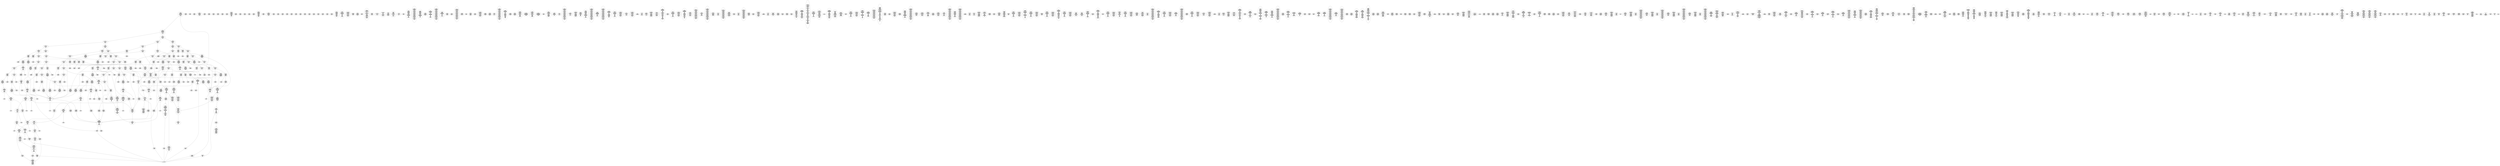 /* Generated by GvGen v.1.0 (https://www.github.com/stricaud/gvgen) */

digraph G {
compound=true;
   node1 [label="[anywhere]"];
   node2 [label="# 0x0
PUSHX Data
PUSHX Data
MSTORE
PUSHX LogicData
CALLDATASIZE
LT
PUSHX Data
JUMPI
"];
   node3 [label="# 0xd
PUSHX Data
CALLDATALOAD
PUSHX BitData
SHR
PUSHX LogicData
GT
PUSHX Data
JUMPI
"];
   node4 [label="# 0x1e
PUSHX LogicData
GT
PUSHX Data
JUMPI
"];
   node5 [label="# 0x29
PUSHX LogicData
GT
PUSHX Data
JUMPI
"];
   node6 [label="# 0x34
PUSHX LogicData
EQ
PUSHX Data
JUMPI
"];
   node7 [label="# 0x3f
PUSHX LogicData
EQ
PUSHX Data
JUMPI
"];
   node8 [label="# 0x4a
PUSHX LogicData
EQ
PUSHX Data
JUMPI
"];
   node9 [label="# 0x55
PUSHX LogicData
EQ
PUSHX Data
JUMPI
"];
   node10 [label="# 0x60
PUSHX LogicData
EQ
PUSHX Data
JUMPI
"];
   node11 [label="# 0x6b
PUSHX LogicData
EQ
PUSHX Data
JUMPI
"];
   node12 [label="# 0x76
PUSHX Data
REVERT
"];
   node13 [label="# 0x7a
JUMPDEST
PUSHX LogicData
EQ
PUSHX Data
JUMPI
"];
   node14 [label="# 0x86
PUSHX LogicData
EQ
PUSHX Data
JUMPI
"];
   node15 [label="# 0x91
PUSHX LogicData
EQ
PUSHX Data
JUMPI
"];
   node16 [label="# 0x9c
PUSHX LogicData
EQ
PUSHX Data
JUMPI
"];
   node17 [label="# 0xa7
PUSHX LogicData
EQ
PUSHX Data
JUMPI
"];
   node18 [label="# 0xb2
PUSHX Data
REVERT
"];
   node19 [label="# 0xb6
JUMPDEST
PUSHX LogicData
GT
PUSHX Data
JUMPI
"];
   node20 [label="# 0xc2
PUSHX LogicData
EQ
PUSHX Data
JUMPI
"];
   node21 [label="# 0xcd
PUSHX LogicData
EQ
PUSHX Data
JUMPI
"];
   node22 [label="# 0xd8
PUSHX LogicData
EQ
PUSHX Data
JUMPI
"];
   node23 [label="# 0xe3
PUSHX LogicData
EQ
PUSHX Data
JUMPI
"];
   node24 [label="# 0xee
PUSHX LogicData
EQ
PUSHX Data
JUMPI
"];
   node25 [label="# 0xf9
PUSHX LogicData
EQ
PUSHX Data
JUMPI
"];
   node26 [label="# 0x104
PUSHX Data
REVERT
"];
   node27 [label="# 0x108
JUMPDEST
PUSHX LogicData
EQ
PUSHX Data
JUMPI
"];
   node28 [label="# 0x114
PUSHX LogicData
EQ
PUSHX Data
JUMPI
"];
   node29 [label="# 0x11f
PUSHX LogicData
EQ
PUSHX Data
JUMPI
"];
   node30 [label="# 0x12a
PUSHX LogicData
EQ
PUSHX Data
JUMPI
"];
   node31 [label="# 0x135
PUSHX LogicData
EQ
PUSHX Data
JUMPI
"];
   node32 [label="# 0x140
PUSHX Data
REVERT
"];
   node33 [label="# 0x144
JUMPDEST
PUSHX LogicData
GT
PUSHX Data
JUMPI
"];
   node34 [label="# 0x150
PUSHX LogicData
GT
PUSHX Data
JUMPI
"];
   node35 [label="# 0x15b
PUSHX LogicData
EQ
PUSHX Data
JUMPI
"];
   node36 [label="# 0x166
PUSHX LogicData
EQ
PUSHX Data
JUMPI
"];
   node37 [label="# 0x171
PUSHX LogicData
EQ
PUSHX Data
JUMPI
"];
   node38 [label="# 0x17c
PUSHX LogicData
EQ
PUSHX Data
JUMPI
"];
   node39 [label="# 0x187
PUSHX LogicData
EQ
PUSHX Data
JUMPI
"];
   node40 [label="# 0x192
PUSHX LogicData
EQ
PUSHX Data
JUMPI
"];
   node41 [label="# 0x19d
PUSHX Data
REVERT
"];
   node42 [label="# 0x1a1
JUMPDEST
PUSHX LogicData
EQ
PUSHX Data
JUMPI
"];
   node43 [label="# 0x1ad
PUSHX LogicData
EQ
PUSHX Data
JUMPI
"];
   node44 [label="# 0x1b8
PUSHX LogicData
EQ
PUSHX Data
JUMPI
"];
   node45 [label="# 0x1c3
PUSHX LogicData
EQ
PUSHX Data
JUMPI
"];
   node46 [label="# 0x1ce
PUSHX LogicData
EQ
PUSHX Data
JUMPI
"];
   node47 [label="# 0x1d9
PUSHX Data
REVERT
"];
   node48 [label="# 0x1dd
JUMPDEST
PUSHX LogicData
GT
PUSHX Data
JUMPI
"];
   node49 [label="# 0x1e9
PUSHX LogicData
EQ
PUSHX Data
JUMPI
"];
   node50 [label="# 0x1f4
PUSHX LogicData
EQ
PUSHX Data
JUMPI
"];
   node51 [label="# 0x1ff
PUSHX LogicData
EQ
PUSHX Data
JUMPI
"];
   node52 [label="# 0x20a
PUSHX LogicData
EQ
PUSHX Data
JUMPI
"];
   node53 [label="# 0x215
PUSHX LogicData
EQ
PUSHX Data
JUMPI
"];
   node54 [label="# 0x220
PUSHX LogicData
EQ
PUSHX Data
JUMPI
"];
   node55 [label="# 0x22b
PUSHX Data
REVERT
"];
   node56 [label="# 0x22f
JUMPDEST
PUSHX LogicData
EQ
PUSHX Data
JUMPI
"];
   node57 [label="# 0x23a
PUSHX LogicData
EQ
PUSHX Data
JUMPI
"];
   node58 [label="# 0x245
PUSHX LogicData
EQ
PUSHX Data
JUMPI
"];
   node59 [label="# 0x250
PUSHX LogicData
EQ
PUSHX Data
JUMPI
"];
   node60 [label="# 0x25b
PUSHX LogicData
EQ
PUSHX Data
JUMPI
"];
   node61 [label="# 0x266
JUMPDEST
PUSHX Data
REVERT
"];
   node62 [label="# 0x26b
JUMPDEST
CALLVALUE
ISZERO
PUSHX Data
JUMPI
"];
   node63 [label="# 0x273
PUSHX Data
REVERT
"];
   node64 [label="# 0x277
JUMPDEST
PUSHX Data
PUSHX Data
CALLDATASIZE
PUSHX Data
PUSHX Data
JUMP
"];
   node65 [label="# 0x286
JUMPDEST
PUSHX Data
JUMP
"];
   node66 [label="# 0x28b
JUMPDEST
STOP
"];
   node67 [label="# 0x28d
JUMPDEST
CALLVALUE
ISZERO
PUSHX Data
JUMPI
"];
   node68 [label="# 0x295
PUSHX Data
REVERT
"];
   node69 [label="# 0x299
JUMPDEST
PUSHX Data
PUSHX Data
CALLDATASIZE
PUSHX Data
PUSHX Data
JUMP
"];
   node70 [label="# 0x2a8
JUMPDEST
PUSHX Data
JUMP
"];
   node71 [label="# 0x2ad
JUMPDEST
PUSHX MemData
MLOAD
ISZERO
ISZERO
MSTORE
PUSHX ArithData
ADD
"];
   node72 [label="# 0x2b9
JUMPDEST
PUSHX MemData
MLOAD
SUB
RETURN
"];
   node73 [label="# 0x2c2
JUMPDEST
CALLVALUE
ISZERO
PUSHX Data
JUMPI
"];
   node74 [label="# 0x2ca
PUSHX Data
REVERT
"];
   node75 [label="# 0x2ce
JUMPDEST
PUSHX Data
PUSHX Data
JUMP
"];
   node76 [label="# 0x2d7
JUMPDEST
PUSHX MemData
MLOAD
PUSHX Data
PUSHX Data
JUMP
"];
   node77 [label="# 0x2e4
JUMPDEST
CALLVALUE
ISZERO
PUSHX Data
JUMPI
"];
   node78 [label="# 0x2ec
PUSHX Data
REVERT
"];
   node79 [label="# 0x2f0
JUMPDEST
PUSHX Data
PUSHX Data
CALLDATASIZE
PUSHX Data
PUSHX Data
JUMP
"];
   node80 [label="# 0x2ff
JUMPDEST
PUSHX Data
JUMP
"];
   node81 [label="# 0x304
JUMPDEST
PUSHX MemData
MLOAD
PUSHX ArithData
PUSHX BitData
PUSHX BitData
SHL
SUB
AND
MSTORE
PUSHX ArithData
ADD
PUSHX Data
JUMP
"];
   node82 [label="# 0x31c
JUMPDEST
CALLVALUE
ISZERO
PUSHX Data
JUMPI
"];
   node83 [label="# 0x324
PUSHX Data
REVERT
"];
   node84 [label="# 0x328
JUMPDEST
PUSHX Data
PUSHX Data
CALLDATASIZE
PUSHX Data
PUSHX Data
JUMP
"];
   node85 [label="# 0x337
JUMPDEST
PUSHX Data
JUMP
"];
   node86 [label="# 0x33c
JUMPDEST
CALLVALUE
ISZERO
PUSHX Data
JUMPI
"];
   node87 [label="# 0x344
PUSHX Data
REVERT
"];
   node88 [label="# 0x348
JUMPDEST
PUSHX StorData
SLOAD
"];
   node89 [label="# 0x34d
JUMPDEST
PUSHX MemData
MLOAD
MSTORE
PUSHX ArithData
ADD
PUSHX Data
JUMP
"];
   node90 [label="# 0x35b
JUMPDEST
CALLVALUE
ISZERO
PUSHX Data
JUMPI
"];
   node91 [label="# 0x363
PUSHX Data
REVERT
"];
   node92 [label="# 0x367
JUMPDEST
PUSHX Data
PUSHX Data
CALLDATASIZE
PUSHX Data
PUSHX Data
JUMP
"];
   node93 [label="# 0x376
JUMPDEST
PUSHX Data
JUMP
"];
   node94 [label="# 0x37b
JUMPDEST
CALLVALUE
ISZERO
PUSHX Data
JUMPI
"];
   node95 [label="# 0x383
PUSHX Data
REVERT
"];
   node96 [label="# 0x387
JUMPDEST
PUSHX StorData
SLOAD
PUSHX Data
PUSHX Data
DIV
PUSHX BitData
AND
JUMP
"];
   node97 [label="# 0x39a
JUMPDEST
CALLVALUE
ISZERO
PUSHX Data
JUMPI
"];
   node98 [label="# 0x3a2
PUSHX Data
REVERT
"];
   node99 [label="# 0x3a6
JUMPDEST
PUSHX Data
PUSHX Data
CALLDATASIZE
PUSHX Data
PUSHX Data
JUMP
"];
   node100 [label="# 0x3b5
JUMPDEST
PUSHX Data
JUMP
"];
   node101 [label="# 0x3ba
JUMPDEST
CALLVALUE
ISZERO
PUSHX Data
JUMPI
"];
   node102 [label="# 0x3c2
PUSHX Data
REVERT
"];
   node103 [label="# 0x3c6
JUMPDEST
PUSHX Data
PUSHX Data
JUMP
"];
   node104 [label="# 0x3cf
JUMPDEST
CALLVALUE
ISZERO
PUSHX Data
JUMPI
"];
   node105 [label="# 0x3d7
PUSHX Data
REVERT
"];
   node106 [label="# 0x3db
JUMPDEST
PUSHX Data
PUSHX Data
CALLDATASIZE
PUSHX Data
PUSHX Data
JUMP
"];
   node107 [label="# 0x3ea
JUMPDEST
PUSHX Data
JUMP
"];
   node108 [label="# 0x3ef
JUMPDEST
CALLVALUE
ISZERO
PUSHX Data
JUMPI
"];
   node109 [label="# 0x3f7
PUSHX Data
REVERT
"];
   node110 [label="# 0x3fb
JUMPDEST
PUSHX Data
PUSHX Data
CALLDATASIZE
PUSHX Data
PUSHX Data
JUMP
"];
   node111 [label="# 0x40a
JUMPDEST
PUSHX Data
JUMP
"];
   node112 [label="# 0x40f
JUMPDEST
CALLVALUE
ISZERO
PUSHX Data
JUMPI
"];
   node113 [label="# 0x417
PUSHX Data
REVERT
"];
   node114 [label="# 0x41b
JUMPDEST
PUSHX Data
PUSHX Data
CALLDATASIZE
PUSHX Data
PUSHX Data
JUMP
"];
   node115 [label="# 0x42a
JUMPDEST
PUSHX Data
PUSHX Data
MSTORE
PUSHX Data
MSTORE
PUSHX Data
SHA3
SLOAD
JUMP
"];
   node116 [label="# 0x43c
JUMPDEST
CALLVALUE
ISZERO
PUSHX Data
JUMPI
"];
   node117 [label="# 0x444
PUSHX Data
REVERT
"];
   node118 [label="# 0x448
JUMPDEST
PUSHX Data
PUSHX Data
JUMP
"];
   node119 [label="# 0x451
JUMPDEST
CALLVALUE
ISZERO
PUSHX Data
JUMPI
"];
   node120 [label="# 0x459
PUSHX Data
REVERT
"];
   node121 [label="# 0x45d
JUMPDEST
PUSHX Data
PUSHX Data
CALLDATASIZE
PUSHX Data
PUSHX Data
JUMP
"];
   node122 [label="# 0x46c
JUMPDEST
PUSHX Data
JUMP
"];
   node123 [label="# 0x471
JUMPDEST
CALLVALUE
ISZERO
PUSHX Data
JUMPI
"];
   node124 [label="# 0x479
PUSHX Data
REVERT
"];
   node125 [label="# 0x47d
JUMPDEST
PUSHX Data
PUSHX StorData
SLOAD
JUMP
"];
   node126 [label="# 0x487
JUMPDEST
CALLVALUE
ISZERO
PUSHX Data
JUMPI
"];
   node127 [label="# 0x48f
PUSHX Data
REVERT
"];
   node128 [label="# 0x493
JUMPDEST
PUSHX Data
PUSHX Data
CALLDATASIZE
PUSHX Data
PUSHX Data
JUMP
"];
   node129 [label="# 0x4a2
JUMPDEST
PUSHX Data
JUMP
"];
   node130 [label="# 0x4a7
JUMPDEST
CALLVALUE
ISZERO
PUSHX Data
JUMPI
"];
   node131 [label="# 0x4af
PUSHX Data
REVERT
"];
   node132 [label="# 0x4b3
JUMPDEST
PUSHX Data
PUSHX Data
JUMP
"];
   node133 [label="# 0x4bc
JUMPDEST
CALLVALUE
ISZERO
PUSHX Data
JUMPI
"];
   node134 [label="# 0x4c4
PUSHX Data
REVERT
"];
   node135 [label="# 0x4c8
JUMPDEST
PUSHX Data
PUSHX Data
CALLDATASIZE
PUSHX Data
PUSHX Data
JUMP
"];
   node136 [label="# 0x4d7
JUMPDEST
PUSHX Data
JUMP
"];
   node137 [label="# 0x4dc
JUMPDEST
CALLVALUE
ISZERO
PUSHX Data
JUMPI
"];
   node138 [label="# 0x4e4
PUSHX Data
REVERT
"];
   node139 [label="# 0x4e8
JUMPDEST
PUSHX Data
PUSHX Data
CALLDATASIZE
PUSHX Data
PUSHX Data
JUMP
"];
   node140 [label="# 0x4f7
JUMPDEST
PUSHX Data
JUMP
"];
   node141 [label="# 0x4fc
JUMPDEST
CALLVALUE
ISZERO
PUSHX Data
JUMPI
"];
   node142 [label="# 0x504
PUSHX Data
REVERT
"];
   node143 [label="# 0x508
JUMPDEST
PUSHX StorData
SLOAD
PUSHX ArithData
PUSHX BitData
PUSHX BitData
SHL
SUB
AND
PUSHX Data
JUMP
"];
   node144 [label="# 0x51a
JUMPDEST
PUSHX Data
PUSHX Data
CALLDATASIZE
PUSHX Data
PUSHX Data
JUMP
"];
   node145 [label="# 0x528
JUMPDEST
PUSHX Data
JUMP
"];
   node146 [label="# 0x52d
JUMPDEST
CALLVALUE
ISZERO
PUSHX Data
JUMPI
"];
   node147 [label="# 0x535
PUSHX Data
REVERT
"];
   node148 [label="# 0x539
JUMPDEST
PUSHX Data
PUSHX Data
JUMP
"];
   node149 [label="# 0x542
JUMPDEST
CALLVALUE
ISZERO
PUSHX Data
JUMPI
"];
   node150 [label="# 0x54a
PUSHX Data
REVERT
"];
   node151 [label="# 0x54e
JUMPDEST
PUSHX Data
PUSHX StorData
SLOAD
JUMP
"];
   node152 [label="# 0x558
JUMPDEST
CALLVALUE
ISZERO
PUSHX Data
JUMPI
"];
   node153 [label="# 0x560
PUSHX Data
REVERT
"];
   node154 [label="# 0x564
JUMPDEST
PUSHX Data
PUSHX Data
CALLDATASIZE
PUSHX Data
PUSHX Data
JUMP
"];
   node155 [label="# 0x573
JUMPDEST
PUSHX Data
PUSHX Data
MSTORE
PUSHX Data
MSTORE
PUSHX Data
SHA3
SLOAD
PUSHX BitData
AND
JUMP
"];
   node156 [label="# 0x588
JUMPDEST
CALLVALUE
ISZERO
PUSHX Data
JUMPI
"];
   node157 [label="# 0x590
PUSHX Data
REVERT
"];
   node158 [label="# 0x594
JUMPDEST
PUSHX Data
PUSHX Data
CALLDATASIZE
PUSHX Data
PUSHX Data
JUMP
"];
   node159 [label="# 0x5a3
JUMPDEST
PUSHX Data
JUMP
"];
   node160 [label="# 0x5a8
JUMPDEST
PUSHX MemData
MLOAD
PUSHX Data
PUSHX Data
JUMP
"];
   node161 [label="# 0x5b6
JUMPDEST
CALLVALUE
ISZERO
PUSHX Data
JUMPI
"];
   node162 [label="# 0x5be
PUSHX Data
REVERT
"];
   node163 [label="# 0x5c2
JUMPDEST
PUSHX Data
PUSHX Data
CALLDATASIZE
PUSHX Data
PUSHX Data
JUMP
"];
   node164 [label="# 0x5d1
JUMPDEST
PUSHX Data
JUMP
"];
   node165 [label="# 0x5d6
JUMPDEST
CALLVALUE
ISZERO
PUSHX Data
JUMPI
"];
   node166 [label="# 0x5de
PUSHX Data
REVERT
"];
   node167 [label="# 0x5e2
JUMPDEST
PUSHX Data
PUSHX Data
CALLDATASIZE
PUSHX Data
PUSHX Data
JUMP
"];
   node168 [label="# 0x5f1
JUMPDEST
PUSHX Data
JUMP
"];
   node169 [label="# 0x5f6
JUMPDEST
CALLVALUE
ISZERO
PUSHX Data
JUMPI
"];
   node170 [label="# 0x5fe
PUSHX Data
REVERT
"];
   node171 [label="# 0x602
JUMPDEST
PUSHX StorData
SLOAD
PUSHX Data
PUSHX BitData
AND
JUMP
"];
   node172 [label="# 0x610
JUMPDEST
CALLVALUE
ISZERO
PUSHX Data
JUMPI
"];
   node173 [label="# 0x618
PUSHX Data
REVERT
"];
   node174 [label="# 0x61c
JUMPDEST
PUSHX Data
PUSHX Data
CALLDATASIZE
PUSHX Data
PUSHX Data
JUMP
"];
   node175 [label="# 0x62b
JUMPDEST
PUSHX Data
JUMP
"];
   node176 [label="# 0x630
JUMPDEST
CALLVALUE
ISZERO
PUSHX Data
JUMPI
"];
   node177 [label="# 0x638
PUSHX Data
REVERT
"];
   node178 [label="# 0x63c
JUMPDEST
PUSHX Data
PUSHX Data
CALLDATASIZE
PUSHX Data
PUSHX Data
JUMP
"];
   node179 [label="# 0x64b
JUMPDEST
PUSHX Data
JUMP
"];
   node180 [label="# 0x650
JUMPDEST
CALLVALUE
ISZERO
PUSHX Data
JUMPI
"];
   node181 [label="# 0x658
PUSHX Data
REVERT
"];
   node182 [label="# 0x65c
JUMPDEST
PUSHX Data
PUSHX Data
CALLDATASIZE
PUSHX Data
PUSHX Data
JUMP
"];
   node183 [label="# 0x66b
JUMPDEST
PUSHX Data
JUMP
"];
   node184 [label="# 0x670
JUMPDEST
CALLVALUE
ISZERO
PUSHX Data
JUMPI
"];
   node185 [label="# 0x678
PUSHX Data
REVERT
"];
   node186 [label="# 0x67c
JUMPDEST
PUSHX StorData
SLOAD
PUSHX Data
PUSHX ArithData
PUSHX BitData
PUSHX BitData
SHL
SUB
AND
JUMP
"];
   node187 [label="# 0x690
JUMPDEST
CALLVALUE
ISZERO
PUSHX Data
JUMPI
"];
   node188 [label="# 0x698
PUSHX Data
REVERT
"];
   node189 [label="# 0x69c
JUMPDEST
PUSHX Data
PUSHX Data
CALLDATASIZE
PUSHX Data
PUSHX Data
JUMP
"];
   node190 [label="# 0x6ab
JUMPDEST
PUSHX Data
JUMP
"];
   node191 [label="# 0x6b0
JUMPDEST
CALLVALUE
ISZERO
PUSHX Data
JUMPI
"];
   node192 [label="# 0x6b8
PUSHX Data
REVERT
"];
   node193 [label="# 0x6bc
JUMPDEST
PUSHX Data
PUSHX Data
CALLDATASIZE
PUSHX Data
PUSHX Data
JUMP
"];
   node194 [label="# 0x6cb
JUMPDEST
PUSHX Data
JUMP
"];
   node195 [label="# 0x6d0
JUMPDEST
CALLVALUE
ISZERO
PUSHX Data
JUMPI
"];
   node196 [label="# 0x6d8
PUSHX Data
REVERT
"];
   node197 [label="# 0x6dc
JUMPDEST
PUSHX Data
PUSHX Data
CALLDATASIZE
PUSHX Data
PUSHX Data
JUMP
"];
   node198 [label="# 0x6eb
JUMPDEST
PUSHX Data
JUMP
"];
   node199 [label="# 0x6f0
JUMPDEST
CALLVALUE
ISZERO
PUSHX Data
JUMPI
"];
   node200 [label="# 0x6f8
PUSHX Data
REVERT
"];
   node201 [label="# 0x6fc
JUMPDEST
PUSHX Data
PUSHX Data
CALLDATASIZE
PUSHX Data
PUSHX Data
JUMP
"];
   node202 [label="# 0x70b
JUMPDEST
PUSHX Data
JUMP
"];
   node203 [label="# 0x710
JUMPDEST
CALLVALUE
ISZERO
PUSHX Data
JUMPI
"];
   node204 [label="# 0x718
PUSHX Data
REVERT
"];
   node205 [label="# 0x71c
JUMPDEST
PUSHX Data
PUSHX Data
CALLDATASIZE
PUSHX Data
PUSHX Data
JUMP
"];
   node206 [label="# 0x72b
JUMPDEST
PUSHX Data
JUMP
"];
   node207 [label="# 0x730
JUMPDEST
CALLVALUE
ISZERO
PUSHX Data
JUMPI
"];
   node208 [label="# 0x738
PUSHX Data
REVERT
"];
   node209 [label="# 0x73c
JUMPDEST
PUSHX Data
PUSHX Data
CALLDATASIZE
PUSHX Data
PUSHX Data
JUMP
"];
   node210 [label="# 0x74b
JUMPDEST
PUSHX Data
JUMP
"];
   node211 [label="# 0x750
JUMPDEST
CALLVALUE
ISZERO
PUSHX Data
JUMPI
"];
   node212 [label="# 0x758
PUSHX Data
REVERT
"];
   node213 [label="# 0x75c
JUMPDEST
PUSHX Data
PUSHX Data
CALLDATASIZE
PUSHX Data
PUSHX Data
JUMP
"];
   node214 [label="# 0x76b
JUMPDEST
PUSHX Data
JUMP
"];
   node215 [label="# 0x770
JUMPDEST
CALLVALUE
ISZERO
PUSHX Data
JUMPI
"];
   node216 [label="# 0x778
PUSHX Data
REVERT
"];
   node217 [label="# 0x77c
JUMPDEST
PUSHX Data
PUSHX Data
CALLDATASIZE
PUSHX Data
PUSHX Data
JUMP
"];
   node218 [label="# 0x78b
JUMPDEST
PUSHX Data
JUMP
"];
   node219 [label="# 0x790
JUMPDEST
CALLVALUE
ISZERO
PUSHX Data
JUMPI
"];
   node220 [label="# 0x798
PUSHX Data
REVERT
"];
   node221 [label="# 0x79c
JUMPDEST
PUSHX Data
PUSHX Data
CALLDATASIZE
PUSHX Data
PUSHX Data
JUMP
"];
   node222 [label="# 0x7ab
JUMPDEST
PUSHX Data
JUMP
"];
   node223 [label="# 0x7b0
JUMPDEST
CALLVALUE
ISZERO
PUSHX Data
JUMPI
"];
   node224 [label="# 0x7b8
PUSHX Data
REVERT
"];
   node225 [label="# 0x7bc
JUMPDEST
PUSHX Data
PUSHX Data
CALLDATASIZE
PUSHX Data
PUSHX Data
JUMP
"];
   node226 [label="# 0x7cb
JUMPDEST
PUSHX Data
PUSHX Data
MSTORE
PUSHX Data
MSTORE
PUSHX Data
SHA3
SLOAD
PUSHX BitData
AND
JUMP
"];
   node227 [label="# 0x7e0
JUMPDEST
CALLVALUE
ISZERO
PUSHX Data
JUMPI
"];
   node228 [label="# 0x7e8
PUSHX Data
REVERT
"];
   node229 [label="# 0x7ec
JUMPDEST
PUSHX Data
PUSHX StorData
SLOAD
JUMP
"];
   node230 [label="# 0x7f6
JUMPDEST
PUSHX StorData
SLOAD
PUSHX ArithData
PUSHX BitData
PUSHX BitData
SHL
SUB
AND
CALLER
EQ
PUSHX Data
JUMPI
"];
   node231 [label="# 0x809
PUSHX MemData
MLOAD
PUSHX BitData
PUSHX BitData
SHL
MSTORE
PUSHX ArithData
ADD
PUSHX Data
PUSHX Data
JUMP
"];
   node232 [label="# 0x820
JUMPDEST
PUSHX MemData
MLOAD
SUB
REVERT
"];
   node233 [label="# 0x829
JUMPDEST
PUSHX Data
SSTORE
JUMP
"];
   node234 [label="# 0x82e
JUMPDEST
PUSHX Data
PUSHX Data
PUSHX Data
JUMP
"];
   node235 [label="# 0x839
JUMPDEST
JUMP
"];
   node236 [label="# 0x83f
JUMPDEST
PUSHX Data
PUSHX StorData
SLOAD
PUSHX Data
PUSHX Data
JUMP
"];
   node237 [label="# 0x84e
JUMPDEST
PUSHX ArithData
ADD
PUSHX ArithData
DIV
MUL
PUSHX ArithData
ADD
PUSHX MemData
MLOAD
ADD
PUSHX Data
MSTORE
MSTORE
PUSHX ArithData
ADD
SLOAD
PUSHX Data
PUSHX Data
JUMP
"];
   node238 [label="# 0x87a
JUMPDEST
ISZERO
PUSHX Data
JUMPI
"];
   node239 [label="# 0x881
PUSHX LogicData
LT
PUSHX Data
JUMPI
"];
   node240 [label="# 0x889
PUSHX ArithData
SLOAD
DIV
MUL
MSTORE
PUSHX ArithData
ADD
PUSHX Data
JUMP
"];
   node241 [label="# 0x89c
JUMPDEST
ADD
PUSHX Data
MSTORE
PUSHX Data
PUSHX Data
SHA3
"];
   node242 [label="# 0x8aa
JUMPDEST
SLOAD
MSTORE
PUSHX ArithData
ADD
PUSHX ArithData
ADD
GT
PUSHX Data
JUMPI
"];
   node243 [label="# 0x8be
SUB
PUSHX BitData
AND
ADD
"];
   node244 [label="# 0x8c7
JUMPDEST
JUMP
"];
   node245 [label="# 0x8d1
JUMPDEST
PUSHX Data
MSTORE
PUSHX Data
PUSHX Data
MSTORE
PUSHX Data
SHA3
SLOAD
PUSHX ArithData
PUSHX BitData
PUSHX BitData
SHL
SUB
AND
PUSHX Data
JUMPI
"];
   node246 [label="# 0x8ee
PUSHX MemData
MLOAD
PUSHX BitData
PUSHX BitData
SHL
MSTORE
PUSHX Data
PUSHX ArithData
ADD
MSTORE
PUSHX Data
PUSHX ArithData
ADD
MSTORE
PUSHX Data
PUSHX ArithData
ADD
MSTORE
PUSHX BitData
PUSHX BitData
SHL
PUSHX ArithData
ADD
MSTORE
PUSHX ArithData
ADD
PUSHX Data
JUMP
"];
   node247 [label="# 0x94a
JUMPDEST
PUSHX Data
MSTORE
PUSHX Data
PUSHX Data
MSTORE
PUSHX Data
SHA3
SLOAD
PUSHX ArithData
PUSHX BitData
PUSHX BitData
SHL
SUB
AND
JUMP
"];
   node248 [label="# 0x966
JUMPDEST
PUSHX Data
PUSHX Data
PUSHX Data
JUMP
"];
   node249 [label="# 0x971
JUMPDEST
PUSHX ArithData
PUSHX BitData
PUSHX BitData
SHL
SUB
AND
PUSHX ArithData
PUSHX BitData
PUSHX BitData
SHL
SUB
AND
EQ
ISZERO
PUSHX Data
JUMPI
"];
   node250 [label="# 0x98e
PUSHX MemData
MLOAD
PUSHX BitData
PUSHX BitData
SHL
MSTORE
PUSHX Data
PUSHX ArithData
ADD
MSTORE
PUSHX Data
PUSHX ArithData
ADD
MSTORE
PUSHX Data
PUSHX ArithData
ADD
MSTORE
PUSHX BitData
PUSHX BitData
SHL
PUSHX ArithData
ADD
MSTORE
PUSHX ArithData
ADD
PUSHX Data
JUMP
"];
   node251 [label="# 0x9df
JUMPDEST
CALLER
PUSHX ArithData
PUSHX BitData
PUSHX BitData
SHL
SUB
AND
EQ
PUSHX Data
JUMPI
"];
   node252 [label="# 0x9f1
PUSHX Data
CALLER
PUSHX Data
JUMP
"];
   node253 [label="# 0x9fb
JUMPDEST
PUSHX Data
JUMPI
"];
   node254 [label="# 0xa00
PUSHX MemData
MLOAD
PUSHX BitData
PUSHX BitData
SHL
MSTORE
PUSHX Data
PUSHX ArithData
ADD
MSTORE
PUSHX Data
PUSHX ArithData
ADD
MSTORE
PUSHX Data
PUSHX ArithData
ADD
MSTORE
PUSHX Data
PUSHX ArithData
ADD
MSTORE
PUSHX ArithData
ADD
PUSHX Data
JUMP
"];
   node255 [label="# 0xa6d
JUMPDEST
PUSHX Data
PUSHX Data
JUMP
"];
   node256 [label="# 0xa77
JUMPDEST
JUMP
"];
   node257 [label="# 0xa7c
JUMPDEST
PUSHX Data
CALLER
PUSHX Data
JUMP
"];
   node258 [label="# 0xa86
JUMPDEST
PUSHX Data
JUMPI
"];
   node259 [label="# 0xa8b
PUSHX MemData
MLOAD
PUSHX BitData
PUSHX BitData
SHL
MSTORE
PUSHX ArithData
ADD
PUSHX Data
PUSHX Data
JUMP
"];
   node260 [label="# 0xaa2
JUMPDEST
PUSHX Data
PUSHX Data
JUMP
"];
   node261 [label="# 0xaad
JUMPDEST
PUSHX Data
PUSHX Data
PUSHX Data
JUMP
"];
   node262 [label="# 0xab8
JUMPDEST
LT
PUSHX Data
JUMPI
"];
   node263 [label="# 0xabf
PUSHX MemData
MLOAD
PUSHX BitData
PUSHX BitData
SHL
MSTORE
PUSHX Data
PUSHX ArithData
ADD
MSTORE
PUSHX Data
PUSHX ArithData
ADD
MSTORE
PUSHX Data
PUSHX ArithData
ADD
MSTORE
PUSHX BitData
PUSHX BitData
SHL
PUSHX ArithData
ADD
MSTORE
PUSHX ArithData
ADD
PUSHX Data
JUMP
"];
   node264 [label="# 0xb1a
JUMPDEST
PUSHX ArithData
PUSHX BitData
PUSHX BitData
SHL
SUB
AND
PUSHX Data
MSTORE
PUSHX Data
PUSHX Data
MSTORE
PUSHX Data
SHA3
MSTORE
MSTORE
SHA3
SLOAD
JUMP
"];
   node265 [label="# 0xb43
JUMPDEST
PUSHX StorData
SLOAD
PUSHX ArithData
PUSHX BitData
PUSHX BitData
SHL
SUB
AND
CALLER
EQ
PUSHX Data
JUMPI
"];
   node266 [label="# 0xb56
PUSHX MemData
MLOAD
PUSHX BitData
PUSHX BitData
SHL
MSTORE
PUSHX ArithData
ADD
PUSHX Data
PUSHX Data
JUMP
"];
   node267 [label="# 0xb6d
JUMPDEST
SELFBALANCE
PUSHX Data
PUSHX Data
PUSHX Data
PUSHX Data
PUSHX Data
JUMP
"];
   node268 [label="# 0xb7d
JUMPDEST
PUSHX Data
PUSHX Data
JUMP
"];
   node269 [label="# 0xb87
JUMPDEST
PUSHX Data
PUSHX Data
PUSHX Data
JUMP
"];
   node270 [label="# 0xb95
JUMPDEST
PUSHX MemData
MLOAD
PUSHX Data
ISZERO
PUSHX ArithData
MUL
PUSHX Data
CALL
ISZERO
ISZERO
PUSHX Data
JUMPI
"];
   node271 [label="# 0xbd0
RETURNDATASIZE
PUSHX Data
RETURNDATACOPY
RETURNDATASIZE
PUSHX Data
REVERT
"];
   node272 [label="# 0xbd9
JUMPDEST
PUSHX MemData
MLOAD
PUSHX Data
ISZERO
PUSHX ArithData
MUL
PUSHX Data
CALL
ISZERO
ISZERO
PUSHX Data
JUMPI
"];
   node273 [label="# 0xc12
RETURNDATASIZE
PUSHX Data
RETURNDATACOPY
RETURNDATASIZE
PUSHX Data
REVERT
"];
   node274 [label="# 0xc1b
JUMPDEST
JUMP
"];
   node275 [label="# 0xc21
JUMPDEST
PUSHX Data
PUSHX MemData
MLOAD
PUSHX ArithData
ADD
PUSHX Data
MSTORE
PUSHX Data
MSTORE
PUSHX Data
JUMP
"];
   node276 [label="# 0xc3c
JUMPDEST
PUSHX Data
PUSHX Data
PUSHX StorData
SLOAD
JUMP
"];
   node277 [label="# 0xc47
JUMPDEST
LT
PUSHX Data
JUMPI
"];
   node278 [label="# 0xc4e
PUSHX MemData
MLOAD
PUSHX BitData
PUSHX BitData
SHL
MSTORE
PUSHX Data
PUSHX ArithData
ADD
MSTORE
PUSHX Data
PUSHX ArithData
ADD
MSTORE
PUSHX Data
PUSHX ArithData
ADD
MSTORE
PUSHX BitData
PUSHX BitData
SHL
PUSHX ArithData
ADD
MSTORE
PUSHX ArithData
ADD
PUSHX Data
JUMP
"];
   node279 [label="# 0xcaa
JUMPDEST
PUSHX StorData
SLOAD
LT
PUSHX Data
JUMPI
"];
   node280 [label="# 0xcb6
PUSHX BitData
PUSHX BitData
SHL
PUSHX Data
MSTORE
PUSHX Data
PUSHX Data
MSTORE
PUSHX Data
PUSHX Data
REVERT
"];
   node281 [label="# 0xccb
JUMPDEST
PUSHX Data
MSTORE
PUSHX Data
PUSHX Data
SHA3
ADD
SLOAD
JUMP
"];
   node282 [label="# 0xcdd
JUMPDEST
PUSHX StorData
SLOAD
PUSHX ArithData
PUSHX BitData
PUSHX BitData
SHL
SUB
AND
CALLER
EQ
PUSHX Data
JUMPI
"];
   node283 [label="# 0xcf0
PUSHX MemData
MLOAD
PUSHX BitData
PUSHX BitData
SHL
MSTORE
PUSHX ArithData
ADD
PUSHX Data
PUSHX Data
JUMP
"];
   node284 [label="# 0xd07
JUMPDEST
PUSHX StorData
SLOAD
PUSHX BitData
NOT
AND
PUSHX BitData
OR
SSTORE
JUMP
"];
   node285 [label="# 0xd16
JUMPDEST
PUSHX Data
MSTORE
PUSHX Data
PUSHX Data
MSTORE
PUSHX Data
SHA3
SLOAD
PUSHX ArithData
PUSHX BitData
PUSHX BitData
SHL
SUB
AND
PUSHX Data
JUMPI
"];
   node286 [label="# 0xd34
PUSHX MemData
MLOAD
PUSHX BitData
PUSHX BitData
SHL
MSTORE
PUSHX Data
PUSHX ArithData
ADD
MSTORE
PUSHX Data
PUSHX ArithData
ADD
MSTORE
PUSHX Data
PUSHX ArithData
ADD
MSTORE
PUSHX BitData
PUSHX BitData
SHL
PUSHX ArithData
ADD
MSTORE
PUSHX ArithData
ADD
PUSHX Data
JUMP
"];
   node287 [label="# 0xd8d
JUMPDEST
PUSHX Data
PUSHX ArithData
PUSHX BitData
PUSHX BitData
SHL
SUB
AND
PUSHX Data
JUMPI
"];
   node288 [label="# 0xd9e
PUSHX MemData
MLOAD
PUSHX BitData
PUSHX BitData
SHL
MSTORE
PUSHX Data
PUSHX ArithData
ADD
MSTORE
PUSHX Data
PUSHX ArithData
ADD
MSTORE
PUSHX Data
PUSHX ArithData
ADD
MSTORE
PUSHX BitData
PUSHX BitData
SHL
PUSHX ArithData
ADD
MSTORE
PUSHX ArithData
ADD
PUSHX Data
JUMP
"];
   node289 [label="# 0xdf8
JUMPDEST
PUSHX ArithData
PUSHX BitData
PUSHX BitData
SHL
SUB
AND
PUSHX Data
MSTORE
PUSHX Data
PUSHX Data
MSTORE
PUSHX Data
SHA3
SLOAD
JUMP
"];
   node290 [label="# 0xe14
JUMPDEST
PUSHX StorData
SLOAD
PUSHX ArithData
PUSHX BitData
PUSHX BitData
SHL
SUB
AND
CALLER
EQ
PUSHX Data
JUMPI
"];
   node291 [label="# 0xe27
PUSHX MemData
MLOAD
PUSHX BitData
PUSHX BitData
SHL
MSTORE
PUSHX ArithData
ADD
PUSHX Data
PUSHX Data
JUMP
"];
   node292 [label="# 0xe3e
JUMPDEST
PUSHX Data
PUSHX Data
PUSHX Data
JUMP
"];
   node293 [label="# 0xe48
JUMPDEST
JUMP
"];
   node294 [label="# 0xe4a
JUMPDEST
PUSHX StorData
SLOAD
PUSHX ArithData
PUSHX BitData
PUSHX BitData
SHL
SUB
AND
CALLER
EQ
PUSHX Data
JUMPI
"];
   node295 [label="# 0xe5d
PUSHX MemData
MLOAD
PUSHX BitData
PUSHX BitData
SHL
MSTORE
PUSHX ArithData
ADD
PUSHX Data
PUSHX Data
JUMP
"];
   node296 [label="# 0xe74
JUMPDEST
PUSHX LogicData
GT
ISZERO
PUSHX Data
JUMPI
"];
   node297 [label="# 0xe7f
PUSHX MemData
MLOAD
PUSHX BitData
PUSHX BitData
SHL
MSTORE
PUSHX ArithData
ADD
PUSHX Data
PUSHX Data
JUMP
"];
   node298 [label="# 0xe96
JUMPDEST
PUSHX Data
"];
   node299 [label="# 0xe99
JUMPDEST
LT
ISZERO
PUSHX Data
JUMPI
"];
   node300 [label="# 0xea2
PUSHX Data
PUSHX Data
PUSHX Data
LT
PUSHX Data
JUMPI
"];
   node301 [label="# 0xeb2
PUSHX BitData
PUSHX BitData
SHL
PUSHX Data
MSTORE
PUSHX Data
PUSHX Data
MSTORE
PUSHX Data
PUSHX Data
REVERT
"];
   node302 [label="# 0xec7
JUMPDEST
PUSHX ArithData
MUL
ADD
PUSHX ArithData
ADD
PUSHX Data
PUSHX Data
JUMP
"];
   node303 [label="# 0xedc
JUMPDEST
PUSHX ArithData
PUSHX BitData
PUSHX BitData
SHL
SUB
AND
MSTORE
PUSHX ArithData
ADD
MSTORE
PUSHX ArithData
ADD
PUSHX Data
SHA3
SLOAD
PUSHX BitData
NOT
AND
ISZERO
ISZERO
OR
SSTORE
PUSHX Data
PUSHX Data
JUMP
"];
   node304 [label="# 0xf0e
JUMPDEST
PUSHX Data
JUMP
"];
   node305 [label="# 0xf16
JUMPDEST
PUSHX StorData
SLOAD
PUSHX ArithData
PUSHX BitData
PUSHX BitData
SHL
SUB
AND
CALLER
EQ
PUSHX Data
JUMPI
"];
   node306 [label="# 0xf29
PUSHX MemData
MLOAD
PUSHX BitData
PUSHX BitData
SHL
MSTORE
PUSHX ArithData
ADD
PUSHX Data
PUSHX Data
JUMP
"];
   node307 [label="# 0xf40
JUMPDEST
PUSHX ArithData
PUSHX BitData
PUSHX BitData
SHL
SUB
AND
PUSHX Data
MSTORE
PUSHX Data
PUSHX Data
MSTORE
PUSHX Data
SHA3
SLOAD
PUSHX BitData
NOT
AND
SSTORE
JUMP
"];
   node308 [label="# 0xf61
JUMPDEST
PUSHX StorData
SLOAD
PUSHX Data
DIV
PUSHX BitData
AND
PUSHX Data
JUMPI
"];
   node309 [label="# 0xf71
PUSHX MemData
MLOAD
PUSHX BitData
PUSHX BitData
SHL
MSTORE
PUSHX Data
PUSHX ArithData
ADD
MSTORE
PUSHX Data
PUSHX ArithData
ADD
MSTORE
PUSHX BitData
PUSHX BitData
SHL
PUSHX ArithData
ADD
MSTORE
PUSHX ArithData
ADD
PUSHX Data
JUMP
"];
   node310 [label="# 0xfa5
JUMPDEST
PUSHX StorData
SLOAD
GT
ISZERO
PUSHX Data
JUMPI
"];
   node311 [label="# 0xfb0
PUSHX MemData
MLOAD
PUSHX BitData
PUSHX BitData
SHL
MSTORE
PUSHX Data
PUSHX ArithData
ADD
MSTORE
PUSHX Data
PUSHX ArithData
ADD
MSTORE
PUSHX Data
PUSHX ArithData
ADD
MSTORE
PUSHX BitData
PUSHX BitData
SHL
PUSHX ArithData
ADD
MSTORE
PUSHX ArithData
ADD
PUSHX Data
JUMP
"];
   node312 [label="# 0x1001
JUMPDEST
PUSHX StorData
SLOAD
CALLVALUE
PUSHX Data
PUSHX Data
JUMP
"];
   node313 [label="# 0x1010
JUMPDEST
GT
ISZERO
PUSHX Data
JUMPI
"];
   node314 [label="# 0x1017
PUSHX MemData
MLOAD
PUSHX BitData
PUSHX BitData
SHL
MSTORE
PUSHX Data
PUSHX ArithData
ADD
MSTORE
PUSHX Data
PUSHX ArithData
ADD
MSTORE
PUSHX Data
PUSHX ArithData
ADD
MSTORE
PUSHX ArithData
ADD
PUSHX Data
JUMP
"];
   node315 [label="# 0x105e
JUMPDEST
PUSHX Data
PUSHX Data
PUSHX StorData
SLOAD
PUSHX Data
PUSHX Data
PUSHX StorData
SLOAD
JUMP
"];
   node316 [label="# 0x1074
JUMPDEST
PUSHX Data
JUMP
"];
   node317 [label="# 0x107a
JUMPDEST
GT
ISZERO
PUSHX Data
JUMPI
"];
   node318 [label="# 0x1081
PUSHX MemData
MLOAD
PUSHX BitData
PUSHX BitData
SHL
MSTORE
PUSHX Data
PUSHX ArithData
ADD
MSTORE
PUSHX Data
PUSHX ArithData
ADD
MSTORE
PUSHX Data
PUSHX ArithData
ADD
MSTORE
PUSHX ArithData
ADD
PUSHX Data
JUMP
"];
   node319 [label="# 0x10c8
JUMPDEST
PUSHX Data
PUSHX Data
CALLER
PUSHX Data
JUMP
"];
   node320 [label="# 0x10d5
JUMPDEST
PUSHX Data
JUMPI
"];
   node321 [label="# 0x10e1
PUSHX MemData
MLOAD
PUSHX BitData
PUSHX BitData
SHL
MSTORE
PUSHX ArithData
ADD
PUSHX Data
PUSHX Data
JUMP
"];
   node322 [label="# 0x10f9
JUMPDEST
PUSHX Data
"];
   node323 [label="# 0x10fd
JUMPDEST
LT
ISZERO
PUSHX Data
JUMPI
"];
   node324 [label="# 0x1106
PUSHX Data
CALLER
PUSHX Data
PUSHX StorData
SLOAD
JUMP
"];
   node325 [label="# 0x1112
JUMPDEST
PUSHX Data
PUSHX Data
PUSHX Data
JUMP
"];
   node326 [label="# 0x111d
JUMPDEST
PUSHX Data
JUMP
"];
   node327 [label="# 0x1122
JUMPDEST
PUSHX Data
PUSHX Data
JUMP
"];
   node328 [label="# 0x112c
JUMPDEST
PUSHX Data
JUMP
"];
   node329 [label="# 0x1134
JUMPDEST
CALLER
PUSHX Data
MSTORE
PUSHX Data
PUSHX Data
MSTORE
PUSHX Data
SHA3
SLOAD
PUSHX BitData
NOT
AND
PUSHX BitData
OR
SSTORE
JUMP
"];
   node330 [label="# 0x1155
JUMPDEST
PUSHX Data
PUSHX StorData
SLOAD
PUSHX Data
PUSHX Data
JUMP
"];
   node331 [label="# 0x1164
JUMPDEST
PUSHX ArithData
PUSHX BitData
PUSHX BitData
SHL
SUB
AND
PUSHX Data
MSTORE
PUSHX Data
PUSHX Data
MSTORE
PUSHX Data
SHA3
SLOAD
PUSHX Data
PUSHX BitData
AND
PUSHX Data
JUMPI
"];
   node332 [label="# 0x1188
PUSHX StorData
SLOAD
PUSHX MemData
MLOAD
PUSHX BitData
NOT
PUSHX BitData
SHL
AND
PUSHX ArithData
ADD
MSTORE
SHL
AND
PUSHX ArithData
ADD
MSTORE
MLOAD
SUB
PUSHX ArithData
ADD
MSTORE
PUSHX ArithData
ADD
MSTORE
MLOAD
ADD
SHA3
PUSHX Data
PUSHX ArithData
ADD
MSTORE
PUSHX ArithData
ADD
MSTORE
MLOAD
SUB
ADD
MSTORE
PUSHX ArithData
ADD
MSTORE
MLOAD
ADD
SHA3
PUSHX Data
PUSHX Data
PUSHX Data
JUMP
"];
   node333 [label="# 0x1220
JUMPDEST
PUSHX StorData
SLOAD
PUSHX ArithData
PUSHX BitData
PUSHX BitData
SHL
SUB
AND
AND
EQ
PUSHX Data
JUMPI
"];
   node334 [label="# 0x1239
PUSHX Data
PUSHX MemData
MLOAD
PUSHX ArithData
ADD
PUSHX Data
MSTORE
PUSHX Data
MSTORE
PUSHX ArithData
ADD
PUSHX BitData
PUSHX BitData
SHL
MSTORE
PUSHX Data
JUMP
"];
   node335 [label="# 0x1270
JUMPDEST
"];
   node336 [label="# 0x1274
JUMPDEST
PUSHX ArithData
PUSHX BitData
PUSHX BitData
SHL
SUB
AND
PUSHX Data
MSTORE
PUSHX Data
PUSHX Data
MSTORE
PUSHX Data
SHA3
SLOAD
PUSHX BitData
AND
ISZERO
PUSHX Data
JUMPI
"];
   node337 [label="# 0x1296
PUSHX Data
MLOAD
ADD
MSTORE
PUSHX Data
MSTORE
PUSHX BitData
PUSHX BitData
SHL
PUSHX ArithData
ADD
MSTORE
PUSHX Data
PUSHX Data
JUMP
"];
   node338 [label="# 0x12c7
JUMPDEST
PUSHX MemData
MLOAD
PUSHX ArithData
ADD
MSTORE
PUSHX Data
MSTORE
PUSHX Data
"];
   node339 [label="# 0x12dc
JUMPDEST
JUMP
"];
   node340 [label="# 0x12e3
JUMPDEST
PUSHX StorData
SLOAD
PUSHX ArithData
PUSHX BitData
PUSHX BitData
SHL
SUB
AND
CALLER
EQ
PUSHX Data
JUMPI
"];
   node341 [label="# 0x12f6
PUSHX MemData
MLOAD
PUSHX BitData
PUSHX BitData
SHL
MSTORE
PUSHX ArithData
ADD
PUSHX Data
PUSHX Data
JUMP
"];
   node342 [label="# 0x130d
JUMPDEST
PUSHX StorData
SLOAD
PUSHX ArithData
PUSHX BitData
PUSHX BitData
SHL
SUB
NOT
AND
PUSHX ArithData
PUSHX BitData
PUSHX BitData
SHL
SUB
AND
OR
SSTORE
JUMP
"];
   node343 [label="# 0x132f
JUMPDEST
PUSHX ArithData
PUSHX BitData
PUSHX BitData
SHL
SUB
AND
CALLER
EQ
ISZERO
PUSHX Data
JUMPI
"];
   node344 [label="# 0x1341
PUSHX MemData
MLOAD
PUSHX BitData
PUSHX BitData
SHL
MSTORE
PUSHX Data
PUSHX ArithData
ADD
MSTORE
PUSHX Data
PUSHX ArithData
ADD
MSTORE
PUSHX Data
PUSHX ArithData
ADD
MSTORE
PUSHX ArithData
ADD
PUSHX Data
JUMP
"];
   node345 [label="# 0x1388
JUMPDEST
CALLER
PUSHX Data
MSTORE
PUSHX Data
PUSHX ArithData
MSTORE
PUSHX MemData
SHA3
PUSHX ArithData
PUSHX BitData
PUSHX BitData
SHL
SUB
AND
MSTORE
MSTORE
SHA3
SLOAD
PUSHX BitData
NOT
AND
ISZERO
ISZERO
OR
SSTORE
MLOAD
MSTORE
PUSHX Data
ADD
PUSHX MemData
MLOAD
SUB
LOGX
JUMP
"];
   node346 [label="# 0x13f4
JUMPDEST
PUSHX Data
CALLER
PUSHX Data
JUMP
"];
   node347 [label="# 0x13fe
JUMPDEST
PUSHX Data
JUMPI
"];
   node348 [label="# 0x1403
PUSHX MemData
MLOAD
PUSHX BitData
PUSHX BitData
SHL
MSTORE
PUSHX ArithData
ADD
PUSHX Data
PUSHX Data
JUMP
"];
   node349 [label="# 0x141a
JUMPDEST
PUSHX Data
PUSHX Data
JUMP
"];
   node350 [label="# 0x1426
JUMPDEST
PUSHX Data
MSTORE
PUSHX Data
PUSHX Data
MSTORE
PUSHX Data
SHA3
SLOAD
PUSHX Data
PUSHX ArithData
PUSHX BitData
PUSHX BitData
SHL
SUB
AND
PUSHX Data
JUMPI
"];
   node351 [label="# 0x1446
PUSHX MemData
MLOAD
PUSHX BitData
PUSHX BitData
SHL
MSTORE
PUSHX Data
PUSHX ArithData
ADD
MSTORE
PUSHX Data
PUSHX ArithData
ADD
MSTORE
PUSHX Data
PUSHX ArithData
ADD
MSTORE
PUSHX BitData
PUSHX BitData
SHL
PUSHX ArithData
ADD
MSTORE
PUSHX ArithData
ADD
PUSHX Data
JUMP
"];
   node352 [label="# 0x14a5
JUMPDEST
PUSHX StorData
SLOAD
PUSHX BitData
AND
PUSHX Data
JUMPI
"];
   node353 [label="# 0x14b0
PUSHX Data
PUSHX MemData
MLOAD
PUSHX ArithData
ADD
PUSHX Data
PUSHX Data
JUMP
"];
   node354 [label="# 0x14c1
JUMPDEST
PUSHX MemData
MLOAD
PUSHX ArithData
SUB
SUB
MSTORE
PUSHX Data
MSTORE
JUMP
"];
   node355 [label="# 0x14d7
JUMPDEST
PUSHX Data
PUSHX Data
PUSHX Data
JUMP
"];
   node356 [label="# 0x14e2
JUMPDEST
PUSHX MemData
MLOAD
PUSHX ArithData
ADD
PUSHX Data
PUSHX Data
JUMP
"];
   node357 [label="# 0x14f3
JUMPDEST
JUMP
"];
   node358 [label="# 0x14f8
JUMPDEST
MLOAD
PUSHX StorData
SLOAD
GT
ISZERO
PUSHX Data
JUMPI
"];
   node359 [label="# 0x1505
PUSHX MemData
MLOAD
PUSHX BitData
PUSHX BitData
SHL
MSTORE
PUSHX Data
PUSHX ArithData
ADD
MSTORE
PUSHX Data
PUSHX ArithData
ADD
MSTORE
PUSHX Data
PUSHX ArithData
ADD
MSTORE
PUSHX BitData
PUSHX BitData
SHL
PUSHX ArithData
ADD
MSTORE
PUSHX ArithData
ADD
PUSHX Data
JUMP
"];
   node360 [label="# 0x1566
JUMPDEST
CALLER
PUSHX Data
MSTORE
PUSHX Data
PUSHX Data
MSTORE
PUSHX Data
SHA3
SLOAD
GT
ISZERO
PUSHX Data
JUMPI
"];
   node361 [label="# 0x157e
PUSHX MemData
MLOAD
PUSHX BitData
PUSHX BitData
SHL
MSTORE
PUSHX Data
PUSHX ArithData
ADD
MSTORE
PUSHX Data
PUSHX ArithData
ADD
MSTORE
PUSHX Data
PUSHX ArithData
ADD
MSTORE
PUSHX BitData
PUSHX BitData
SHL
PUSHX ArithData
ADD
MSTORE
PUSHX ArithData
ADD
PUSHX Data
JUMP
"];
   node362 [label="# 0x15db
JUMPDEST
PUSHX Data
"];
   node363 [label="# 0x15de
JUMPDEST
LT
ISZERO
PUSHX Data
JUMPI
"];
   node364 [label="# 0x15e7
PUSHX Data
MLOAD
LT
PUSHX Data
JUMPI
"];
   node365 [label="# 0x15f4
PUSHX BitData
PUSHX BitData
SHL
PUSHX Data
MSTORE
PUSHX Data
PUSHX Data
MSTORE
PUSHX Data
PUSHX Data
REVERT
"];
   node366 [label="# 0x1609
JUMPDEST
PUSHX ArithData
MUL
PUSHX ArithData
ADD
ADD
MLOAD
PUSHX Data
PUSHX StorData
SLOAD
JUMP
"];
   node367 [label="# 0x161a
JUMPDEST
PUSHX Data
PUSHX Data
JUMP
"];
   node368 [label="# 0x1624
JUMPDEST
PUSHX Data
JUMP
"];
   node369 [label="# 0x162c
JUMPDEST
PUSHX StorData
PUSHX Data
SLOAD
PUSHX Data
PUSHX Data
JUMP
"];
   node370 [label="# 0x163f
JUMPDEST
SSTORE
CALLER
PUSHX Data
MSTORE
PUSHX Data
PUSHX Data
MSTORE
PUSHX Data
SHA3
SLOAD
PUSHX Data
PUSHX Data
JUMP
"];
   node371 [label="# 0x1663
JUMPDEST
SSTORE
JUMP
"];
   node372 [label="# 0x166c
JUMPDEST
PUSHX StorData
SLOAD
PUSHX ArithData
PUSHX BitData
PUSHX BitData
SHL
SUB
AND
CALLER
EQ
PUSHX Data
JUMPI
"];
   node373 [label="# 0x167f
PUSHX MemData
MLOAD
PUSHX BitData
PUSHX BitData
SHL
MSTORE
PUSHX ArithData
ADD
PUSHX Data
PUSHX Data
JUMP
"];
   node374 [label="# 0x1696
JUMPDEST
PUSHX StorData
SLOAD
PUSHX ArithData
PUSHX BitData
PUSHX BitData
SHL
SUB
NOT
AND
PUSHX ArithData
PUSHX BitData
PUSHX BitData
SHL
SUB
AND
OR
SSTORE
JUMP
"];
   node375 [label="# 0x16b8
JUMPDEST
PUSHX StorData
SLOAD
PUSHX ArithData
PUSHX BitData
PUSHX BitData
SHL
SUB
AND
CALLER
EQ
PUSHX Data
JUMPI
"];
   node376 [label="# 0x16cb
PUSHX MemData
MLOAD
PUSHX BitData
PUSHX BitData
SHL
MSTORE
PUSHX ArithData
ADD
PUSHX Data
PUSHX Data
JUMP
"];
   node377 [label="# 0x16e2
JUMPDEST
PUSHX Data
SSTORE
JUMP
"];
   node378 [label="# 0x16e7
JUMPDEST
PUSHX StorData
SLOAD
PUSHX ArithData
PUSHX BitData
PUSHX BitData
SHL
SUB
AND
CALLER
EQ
PUSHX Data
JUMPI
"];
   node379 [label="# 0x16fa
PUSHX MemData
MLOAD
PUSHX BitData
PUSHX BitData
SHL
MSTORE
PUSHX ArithData
ADD
PUSHX Data
PUSHX Data
JUMP
"];
   node380 [label="# 0x1711
JUMPDEST
PUSHX ArithData
PUSHX BitData
PUSHX BitData
SHL
SUB
AND
PUSHX Data
MSTORE
PUSHX Data
PUSHX Data
MSTORE
PUSHX Data
SHA3
SLOAD
PUSHX BitData
NOT
AND
PUSHX BitData
OR
SSTORE
JUMP
"];
   node381 [label="# 0x1735
JUMPDEST
PUSHX StorData
SLOAD
PUSHX ArithData
PUSHX BitData
PUSHX BitData
SHL
SUB
AND
CALLER
EQ
PUSHX Data
JUMPI
"];
   node382 [label="# 0x1748
PUSHX MemData
MLOAD
PUSHX BitData
PUSHX BitData
SHL
MSTORE
PUSHX ArithData
ADD
PUSHX Data
PUSHX Data
JUMP
"];
   node383 [label="# 0x175f
JUMPDEST
MLOAD
PUSHX Data
PUSHX Data
PUSHX ArithData
ADD
PUSHX Data
JUMP
"];
   node384 [label="# 0x1772
JUMPDEST
MLOAD
PUSHX Data
PUSHX Data
PUSHX ArithData
ADD
PUSHX Data
JUMP
"];
   node385 [label="# 0x1786
JUMPDEST
PUSHX StorData
SLOAD
PUSHX Data
PUSHX ArithData
PUSHX BitData
PUSHX BitData
SHL
SUB
AND
AND
EQ
ISZERO
PUSHX Data
JUMPI
"];
   node386 [label="# 0x17a0
PUSHX Data
PUSHX Data
JUMP
"];
   node387 [label="# 0x17a7
JUMPDEST
PUSHX ArithData
PUSHX BitData
PUSHX BitData
SHL
SUB
AND
PUSHX Data
MSTORE
PUSHX Data
PUSHX Data
MSTORE
PUSHX Data
SHA3
AND
MSTORE
MSTORE
SHA3
SLOAD
PUSHX BitData
AND
"];
   node388 [label="# 0x17d1
JUMPDEST
JUMP
"];
   node389 [label="# 0x17d8
JUMPDEST
PUSHX StorData
SLOAD
PUSHX ArithData
PUSHX BitData
PUSHX BitData
SHL
SUB
AND
CALLER
EQ
PUSHX Data
JUMPI
"];
   node390 [label="# 0x17eb
PUSHX MemData
MLOAD
PUSHX BitData
PUSHX BitData
SHL
MSTORE
PUSHX ArithData
ADD
PUSHX Data
PUSHX Data
JUMP
"];
   node391 [label="# 0x1802
JUMPDEST
PUSHX StorData
SLOAD
ISZERO
ISZERO
PUSHX ArithData
MUL
PUSHX BitData
NOT
AND
OR
SSTORE
JUMP
"];
   node392 [label="# 0x181c
JUMPDEST
PUSHX StorData
SLOAD
PUSHX ArithData
PUSHX BitData
PUSHX BitData
SHL
SUB
AND
CALLER
EQ
PUSHX Data
JUMPI
"];
   node393 [label="# 0x182f
PUSHX MemData
MLOAD
PUSHX BitData
PUSHX BitData
SHL
MSTORE
PUSHX ArithData
ADD
PUSHX Data
PUSHX Data
JUMP
"];
   node394 [label="# 0x1846
JUMPDEST
PUSHX StorData
PUSHX Data
SLOAD
PUSHX Data
PUSHX Data
JUMP
"];
   node395 [label="# 0x1858
JUMPDEST
SSTORE
PUSHX StorData
SLOAD
PUSHX StorData
SLOAD
PUSHX Data
PUSHX Data
PUSHX Data
JUMP
"];
   node396 [label="# 0x1870
JUMPDEST
GT
ISZERO
PUSHX Data
JUMPI
"];
   node397 [label="# 0x1877
PUSHX MemData
MLOAD
PUSHX BitData
PUSHX BitData
SHL
MSTORE
PUSHX Data
PUSHX ArithData
ADD
MSTORE
PUSHX Data
PUSHX ArithData
ADD
MSTORE
PUSHX Data
PUSHX ArithData
ADD
MSTORE
PUSHX BitData
PUSHX BitData
SHL
PUSHX ArithData
ADD
MSTORE
PUSHX ArithData
ADD
PUSHX Data
JUMP
"];
   node398 [label="# 0x18cc
JUMPDEST
PUSHX ArithData
PUSHX BitData
PUSHX BitData
SHL
SUB
AND
PUSHX Data
MSTORE
PUSHX Data
PUSHX Data
MSTORE
PUSHX Data
SHA3
SLOAD
PUSHX Data
PUSHX Data
JUMP
"];
   node399 [label="# 0x18f4
JUMPDEST
PUSHX StorData
SLOAD
PUSHX ArithData
PUSHX BitData
PUSHX BitData
SHL
SUB
AND
CALLER
EQ
PUSHX Data
JUMPI
"];
   node400 [label="# 0x1907
PUSHX MemData
MLOAD
PUSHX BitData
PUSHX BitData
SHL
MSTORE
PUSHX ArithData
ADD
PUSHX Data
PUSHX Data
JUMP
"];
   node401 [label="# 0x191e
JUMPDEST
PUSHX ArithData
PUSHX BitData
PUSHX BitData
SHL
SUB
AND
PUSHX Data
JUMPI
"];
   node402 [label="# 0x192d
PUSHX MemData
MLOAD
PUSHX BitData
PUSHX BitData
SHL
MSTORE
PUSHX Data
PUSHX ArithData
ADD
MSTORE
PUSHX Data
PUSHX ArithData
ADD
MSTORE
PUSHX Data
PUSHX ArithData
ADD
MSTORE
PUSHX BitData
PUSHX BitData
SHL
PUSHX ArithData
ADD
MSTORE
PUSHX ArithData
ADD
PUSHX Data
JUMP
"];
   node403 [label="# 0x1983
JUMPDEST
PUSHX Data
PUSHX Data
JUMP
"];
   node404 [label="# 0x198c
JUMPDEST
JUMP
"];
   node405 [label="# 0x198f
JUMPDEST
PUSHX StorData
SLOAD
PUSHX ArithData
PUSHX BitData
PUSHX BitData
SHL
SUB
AND
CALLER
EQ
PUSHX Data
JUMPI
"];
   node406 [label="# 0x19a2
PUSHX MemData
MLOAD
PUSHX BitData
PUSHX BitData
SHL
MSTORE
PUSHX ArithData
ADD
PUSHX Data
PUSHX Data
JUMP
"];
   node407 [label="# 0x19b9
JUMPDEST
PUSHX LogicData
GT
ISZERO
PUSHX Data
JUMPI
"];
   node408 [label="# 0x19c4
PUSHX MemData
MLOAD
PUSHX BitData
PUSHX BitData
SHL
MSTORE
PUSHX ArithData
ADD
PUSHX Data
PUSHX Data
JUMP
"];
   node409 [label="# 0x19db
JUMPDEST
PUSHX Data
"];
   node410 [label="# 0x19de
JUMPDEST
LT
ISZERO
PUSHX Data
JUMPI
"];
   node411 [label="# 0x19e7
PUSHX Data
PUSHX Data
PUSHX Data
LT
PUSHX Data
JUMPI
"];
   node412 [label="# 0x19f7
PUSHX BitData
PUSHX BitData
SHL
PUSHX Data
MSTORE
PUSHX Data
PUSHX Data
MSTORE
PUSHX Data
PUSHX Data
REVERT
"];
   node413 [label="# 0x1a0c
JUMPDEST
PUSHX ArithData
MUL
ADD
PUSHX ArithData
ADD
PUSHX Data
PUSHX Data
JUMP
"];
   node414 [label="# 0x1a21
JUMPDEST
PUSHX ArithData
PUSHX BitData
PUSHX BitData
SHL
SUB
AND
MSTORE
PUSHX ArithData
ADD
MSTORE
PUSHX ArithData
ADD
PUSHX Data
SHA3
SLOAD
PUSHX BitData
NOT
AND
ISZERO
ISZERO
OR
SSTORE
PUSHX Data
PUSHX Data
JUMP
"];
   node415 [label="# 0x1a53
JUMPDEST
PUSHX Data
JUMP
"];
   node416 [label="# 0x1a5b
JUMPDEST
PUSHX Data
PUSHX ArithData
PUSHX BitData
PUSHX BitData
SHL
SUB
NOT
AND
PUSHX BitData
PUSHX BitData
SHL
EQ
PUSHX Data
JUMPI
"];
   node417 [label="# 0x1a77
PUSHX Data
PUSHX Data
JUMP
"];
   node418 [label="# 0x1a80
JUMPDEST
PUSHX Data
MSTORE
PUSHX Data
PUSHX Data
MSTORE
PUSHX Data
SHA3
SLOAD
PUSHX ArithData
PUSHX BitData
PUSHX BitData
SHL
SUB
NOT
AND
PUSHX ArithData
PUSHX BitData
PUSHX BitData
SHL
SUB
AND
OR
SSTORE
PUSHX Data
PUSHX Data
JUMP
"];
   node419 [label="# 0x1ab5
JUMPDEST
PUSHX ArithData
PUSHX BitData
PUSHX BitData
SHL
SUB
AND
PUSHX Data
PUSHX MemData
MLOAD
PUSHX MemData
MLOAD
SUB
LOGX
JUMP
"];
   node420 [label="# 0x1aee
JUMPDEST
PUSHX Data
MSTORE
PUSHX Data
PUSHX Data
MSTORE
PUSHX Data
SHA3
SLOAD
PUSHX ArithData
PUSHX BitData
PUSHX BitData
SHL
SUB
AND
PUSHX Data
JUMPI
"];
   node421 [label="# 0x1b0b
PUSHX MemData
MLOAD
PUSHX BitData
PUSHX BitData
SHL
MSTORE
PUSHX Data
PUSHX ArithData
ADD
MSTORE
PUSHX Data
PUSHX ArithData
ADD
MSTORE
PUSHX Data
PUSHX ArithData
ADD
MSTORE
PUSHX BitData
PUSHX BitData
SHL
PUSHX ArithData
ADD
MSTORE
PUSHX ArithData
ADD
PUSHX Data
JUMP
"];
   node422 [label="# 0x1b67
JUMPDEST
PUSHX Data
PUSHX Data
PUSHX Data
JUMP
"];
   node423 [label="# 0x1b72
JUMPDEST
PUSHX ArithData
PUSHX BitData
PUSHX BitData
SHL
SUB
AND
PUSHX ArithData
PUSHX BitData
PUSHX BitData
SHL
SUB
AND
EQ
PUSHX Data
JUMPI
"];
   node424 [label="# 0x1b8f
PUSHX ArithData
PUSHX BitData
PUSHX BitData
SHL
SUB
AND
PUSHX Data
PUSHX Data
JUMP
"];
   node425 [label="# 0x1ba2
JUMPDEST
PUSHX ArithData
PUSHX BitData
PUSHX BitData
SHL
SUB
AND
EQ
"];
   node426 [label="# 0x1bad
JUMPDEST
PUSHX Data
JUMPI
"];
   node427 [label="# 0x1bb3
PUSHX Data
PUSHX Data
JUMP
"];
   node428 [label="# 0x1bbd
JUMPDEST
JUMP
"];
   node429 [label="# 0x1bc5
JUMPDEST
PUSHX ArithData
PUSHX BitData
PUSHX BitData
SHL
SUB
AND
PUSHX Data
PUSHX Data
JUMP
"];
   node430 [label="# 0x1bd8
JUMPDEST
PUSHX ArithData
PUSHX BitData
PUSHX BitData
SHL
SUB
AND
EQ
PUSHX Data
JUMPI
"];
   node431 [label="# 0x1be7
PUSHX MemData
MLOAD
PUSHX BitData
PUSHX BitData
SHL
MSTORE
PUSHX Data
PUSHX ArithData
ADD
MSTORE
PUSHX Data
PUSHX ArithData
ADD
MSTORE
PUSHX Data
PUSHX ArithData
ADD
MSTORE
PUSHX BitData
PUSHX BitData
SHL
PUSHX ArithData
ADD
MSTORE
PUSHX ArithData
ADD
PUSHX Data
JUMP
"];
   node432 [label="# 0x1c40
JUMPDEST
PUSHX ArithData
PUSHX BitData
PUSHX BitData
SHL
SUB
AND
PUSHX Data
JUMPI
"];
   node433 [label="# 0x1c4f
PUSHX MemData
MLOAD
PUSHX BitData
PUSHX BitData
SHL
MSTORE
PUSHX Data
PUSHX ArithData
ADD
MSTORE
PUSHX ArithData
ADD
MSTORE
PUSHX Data
PUSHX ArithData
ADD
MSTORE
PUSHX BitData
PUSHX BitData
SHL
PUSHX ArithData
ADD
MSTORE
PUSHX ArithData
ADD
PUSHX Data
JUMP
"];
   node434 [label="# 0x1ca2
JUMPDEST
PUSHX Data
PUSHX Data
JUMP
"];
   node435 [label="# 0x1cad
JUMPDEST
PUSHX Data
PUSHX Data
PUSHX Data
JUMP
"];
   node436 [label="# 0x1cb8
JUMPDEST
PUSHX ArithData
PUSHX BitData
PUSHX BitData
SHL
SUB
AND
PUSHX Data
MSTORE
PUSHX Data
PUSHX Data
MSTORE
PUSHX Data
SHA3
SLOAD
PUSHX Data
PUSHX Data
PUSHX Data
JUMP
"];
   node437 [label="# 0x1ce1
JUMPDEST
SSTORE
PUSHX ArithData
PUSHX BitData
PUSHX BitData
SHL
SUB
AND
PUSHX Data
MSTORE
PUSHX Data
PUSHX Data
MSTORE
PUSHX Data
SHA3
SLOAD
PUSHX Data
PUSHX Data
PUSHX Data
JUMP
"];
   node438 [label="# 0x1d0f
JUMPDEST
SSTORE
PUSHX Data
MSTORE
PUSHX Data
PUSHX Data
MSTORE
PUSHX MemData
SHA3
SLOAD
PUSHX ArithData
PUSHX BitData
PUSHX BitData
SHL
SUB
NOT
AND
PUSHX ArithData
PUSHX BitData
PUSHX BitData
SHL
SUB
AND
OR
SSTORE
MLOAD
AND
PUSHX Data
LOGX
JUMP
"];
   node439 [label="# 0x1d70
JUMPDEST
PUSHX StorData
SLOAD
PUSHX ArithData
PUSHX BitData
PUSHX BitData
SHL
SUB
AND
PUSHX ArithData
PUSHX BitData
PUSHX BitData
SHL
SUB
NOT
AND
OR
SSTORE
PUSHX MemData
MLOAD
AND
PUSHX Data
PUSHX Data
LOGX
JUMP
"];
   node440 [label="# 0x1dc2
JUMPDEST
PUSHX Data
PUSHX Data
PUSHX Data
JUMP
"];
   node441 [label="# 0x1dce
JUMPDEST
PUSHX Data
PUSHX Data
PUSHX Data
JUMP
"];
   node442 [label="# 0x1dda
JUMPDEST
PUSHX Data
PUSHX MemData
MLOAD
PUSHX ArithData
ADD
PUSHX Data
MSTORE
PUSHX Data
MSTORE
PUSHX Data
JUMP
"];
   node443 [label="# 0x1df4
JUMPDEST
JUMP
"];
   node444 [label="# 0x1df8
JUMPDEST
PUSHX Data
PUSHX Data
PUSHX Data
PUSHX Data
JUMP
"];
   node445 [label="# 0x1e07
JUMPDEST
PUSHX Data
PUSHX Data
JUMP
"];
   node446 [label="# 0x1e14
JUMPDEST
JUMP
"];
   node447 [label="# 0x1e1c
JUMPDEST
PUSHX Data
PUSHX Data
JUMP
"];
   node448 [label="# 0x1e27
JUMPDEST
PUSHX Data
PUSHX Data
JUMP
"];
   node449 [label="# 0x1e33
JUMPDEST
PUSHX Data
JUMPI
"];
   node450 [label="# 0x1e38
PUSHX MemData
MLOAD
PUSHX BitData
PUSHX BitData
SHL
MSTORE
PUSHX ArithData
ADD
PUSHX Data
PUSHX Data
JUMP
"];
   node451 [label="# 0x1e4f
JUMPDEST
PUSHX Data
PUSHX Data
JUMPI
"];
   node452 [label="# 0x1e57
PUSHX Data
MLOAD
ADD
MSTORE
PUSHX Data
MSTORE
PUSHX BitData
PUSHX BitData
SHL
PUSHX ArithData
ADD
MSTORE
JUMP
"];
   node453 [label="# 0x1e73
JUMPDEST
PUSHX Data
"];
   node454 [label="# 0x1e77
JUMPDEST
ISZERO
PUSHX Data
JUMPI
"];
   node455 [label="# 0x1e7e
PUSHX Data
PUSHX Data
JUMP
"];
   node456 [label="# 0x1e87
JUMPDEST
PUSHX Data
PUSHX Data
PUSHX Data
JUMP
"];
   node457 [label="# 0x1e96
JUMPDEST
PUSHX Data
JUMP
"];
   node458 [label="# 0x1e9d
JUMPDEST
PUSHX Data
PUSHX LogicData
GT
ISZERO
PUSHX Data
JUMPI
"];
   node459 [label="# 0x1eb1
PUSHX BitData
PUSHX BitData
SHL
PUSHX Data
MSTORE
PUSHX Data
PUSHX Data
MSTORE
PUSHX Data
PUSHX Data
REVERT
"];
   node460 [label="# 0x1ec6
JUMPDEST
PUSHX MemData
MLOAD
MSTORE
PUSHX ArithData
ADD
PUSHX BitData
NOT
AND
PUSHX ArithData
ADD
ADD
PUSHX Data
MSTORE
ISZERO
PUSHX Data
JUMPI
"];
   node461 [label="# 0x1ee4
PUSHX ArithData
ADD
CALLDATASIZE
CALLDATACOPY
ADD
"];
   node462 [label="# 0x1ef0
JUMPDEST
"];
   node463 [label="# 0x1ef4
JUMPDEST
ISZERO
PUSHX Data
JUMPI
"];
   node464 [label="# 0x1efb
PUSHX Data
PUSHX Data
PUSHX Data
JUMP
"];
   node465 [label="# 0x1f05
JUMPDEST
PUSHX Data
PUSHX Data
PUSHX Data
JUMP
"];
   node466 [label="# 0x1f12
JUMPDEST
PUSHX Data
PUSHX Data
PUSHX Data
JUMP
"];
   node467 [label="# 0x1f1d
JUMPDEST
PUSHX BitData
SHL
MLOAD
LT
PUSHX Data
JUMPI
"];
   node468 [label="# 0x1f2b
PUSHX BitData
PUSHX BitData
SHL
PUSHX Data
MSTORE
PUSHX Data
PUSHX Data
MSTORE
PUSHX Data
PUSHX Data
REVERT
"];
   node469 [label="# 0x1f40
JUMPDEST
PUSHX ArithData
ADD
ADD
PUSHX ArithData
PUSHX BitData
PUSHX BitData
SHL
SUB
NOT
AND
PUSHX BitData
BYTE
MSTORE8
PUSHX Data
PUSHX Data
PUSHX Data
JUMP
"];
   node470 [label="# 0x1f62
JUMPDEST
PUSHX Data
JUMP
"];
   node471 [label="# 0x1f69
JUMPDEST
PUSHX Data
PUSHX ArithData
PUSHX BitData
PUSHX BitData
SHL
SUB
NOT
AND
PUSHX BitData
PUSHX BitData
SHL
EQ
PUSHX Data
JUMPI
"];
   node472 [label="# 0x1f85
PUSHX ArithData
PUSHX BitData
PUSHX BitData
SHL
SUB
NOT
AND
PUSHX BitData
PUSHX BitData
SHL
EQ
"];
   node473 [label="# 0x1f9a
JUMPDEST
PUSHX Data
JUMPI
"];
   node474 [label="# 0x1fa0
PUSHX BitData
PUSHX BitData
SHL
PUSHX ArithData
PUSHX BitData
PUSHX BitData
SHL
SUB
NOT
AND
EQ
PUSHX Data
JUMP
"];
   node475 [label="# 0x1fb9
JUMPDEST
PUSHX Data
PUSHX Data
JUMP
"];
   node476 [label="# 0x1fc4
JUMPDEST
PUSHX Data
PUSHX Data
JUMP
"];
   node477 [label="# 0x1fce
JUMPDEST
PUSHX Data
PUSHX Data
PUSHX Data
JUMP
"];
   node478 [label="# 0x1fdb
JUMPDEST
PUSHX Data
JUMPI
"];
   node479 [label="# 0x1fe0
PUSHX MemData
MLOAD
PUSHX BitData
PUSHX BitData
SHL
MSTORE
PUSHX ArithData
ADD
PUSHX Data
PUSHX Data
JUMP
"];
   node480 [label="# 0x1ff7
JUMPDEST
PUSHX Data
MLOAD
PUSHX LogicData
EQ
ISZERO
PUSHX Data
JUMPI
"];
   node481 [label="# 0x2005
PUSHX ArithData
ADD
MLOAD
PUSHX ArithData
ADD
MLOAD
PUSHX ArithData
ADD
MLOAD
PUSHX BitData
BYTE
PUSHX Data
PUSHX Data
JUMP
"];
   node482 [label="# 0x2022
JUMPDEST
PUSHX Data
JUMP
"];
   node483 [label="# 0x202e
JUMPDEST
MLOAD
PUSHX LogicData
EQ
ISZERO
PUSHX Data
JUMPI
"];
   node484 [label="# 0x2039
PUSHX ArithData
ADD
MLOAD
PUSHX ArithData
ADD
MLOAD
PUSHX Data
PUSHX Data
JUMP
"];
   node485 [label="# 0x204d
JUMPDEST
PUSHX Data
JUMP
"];
   node486 [label="# 0x2058
JUMPDEST
PUSHX Data
PUSHX Data
PUSHX Data
JUMP
"];
   node487 [label="# 0x2064
JUMPDEST
PUSHX Data
PUSHX LogicData
GT
ISZERO
PUSHX Data
JUMPI
"];
   node488 [label="# 0x2071
PUSHX BitData
PUSHX BitData
SHL
PUSHX Data
MSTORE
PUSHX Data
PUSHX Data
MSTORE
PUSHX Data
PUSHX Data
REVERT
"];
   node489 [label="# 0x2086
JUMPDEST
EQ
ISZERO
PUSHX Data
JUMPI
"];
   node490 [label="# 0x208d
JUMP
"];
   node491 [label="# 0x208f
JUMPDEST
PUSHX Data
PUSHX LogicData
GT
ISZERO
PUSHX Data
JUMPI
"];
   node492 [label="# 0x209c
PUSHX BitData
PUSHX BitData
SHL
PUSHX Data
MSTORE
PUSHX Data
PUSHX Data
MSTORE
PUSHX Data
PUSHX Data
REVERT
"];
   node493 [label="# 0x20b1
JUMPDEST
EQ
ISZERO
PUSHX Data
JUMPI
"];
   node494 [label="# 0x20b8
PUSHX MemData
MLOAD
PUSHX BitData
PUSHX BitData
SHL
MSTORE
PUSHX Data
PUSHX ArithData
ADD
MSTORE
PUSHX Data
PUSHX ArithData
ADD
MSTORE
PUSHX Data
PUSHX ArithData
ADD
MSTORE
PUSHX ArithData
ADD
PUSHX Data
JUMP
"];
   node495 [label="# 0x20ff
JUMPDEST
PUSHX Data
PUSHX LogicData
GT
ISZERO
PUSHX Data
JUMPI
"];
   node496 [label="# 0x210c
PUSHX BitData
PUSHX BitData
SHL
PUSHX Data
MSTORE
PUSHX Data
PUSHX Data
MSTORE
PUSHX Data
PUSHX Data
REVERT
"];
   node497 [label="# 0x2121
JUMPDEST
EQ
ISZERO
PUSHX Data
JUMPI
"];
   node498 [label="# 0x2128
PUSHX MemData
MLOAD
PUSHX BitData
PUSHX BitData
SHL
MSTORE
PUSHX Data
PUSHX ArithData
ADD
MSTORE
PUSHX Data
PUSHX ArithData
ADD
MSTORE
PUSHX Data
PUSHX ArithData
ADD
MSTORE
PUSHX ArithData
ADD
PUSHX Data
JUMP
"];
   node499 [label="# 0x216f
JUMPDEST
PUSHX Data
PUSHX LogicData
GT
ISZERO
PUSHX Data
JUMPI
"];
   node500 [label="# 0x217c
PUSHX BitData
PUSHX BitData
SHL
PUSHX Data
MSTORE
PUSHX Data
PUSHX Data
MSTORE
PUSHX Data
PUSHX Data
REVERT
"];
   node501 [label="# 0x2191
JUMPDEST
EQ
ISZERO
PUSHX Data
JUMPI
"];
   node502 [label="# 0x2198
PUSHX MemData
MLOAD
PUSHX BitData
PUSHX BitData
SHL
MSTORE
PUSHX Data
PUSHX ArithData
ADD
MSTORE
PUSHX Data
PUSHX ArithData
ADD
MSTORE
PUSHX Data
PUSHX ArithData
ADD
MSTORE
PUSHX BitData
PUSHX BitData
SHL
PUSHX ArithData
ADD
MSTORE
PUSHX ArithData
ADD
PUSHX Data
JUMP
"];
   node503 [label="# 0x21ea
JUMPDEST
PUSHX Data
PUSHX LogicData
GT
ISZERO
PUSHX Data
JUMPI
"];
   node504 [label="# 0x21f7
PUSHX BitData
PUSHX BitData
SHL
PUSHX Data
MSTORE
PUSHX Data
PUSHX Data
MSTORE
PUSHX Data
PUSHX Data
REVERT
"];
   node505 [label="# 0x220c
JUMPDEST
EQ
ISZERO
PUSHX Data
JUMPI
"];
   node506 [label="# 0x2213
PUSHX MemData
MLOAD
PUSHX BitData
PUSHX BitData
SHL
MSTORE
PUSHX Data
PUSHX ArithData
ADD
MSTORE
PUSHX Data
PUSHX ArithData
ADD
MSTORE
PUSHX Data
PUSHX ArithData
ADD
MSTORE
PUSHX BitData
PUSHX BitData
SHL
PUSHX ArithData
ADD
MSTORE
PUSHX ArithData
ADD
PUSHX Data
JUMP
"];
   node507 [label="# 0x2265
JUMPDEST
PUSHX Data
PUSHX ArithData
PUSHX BitData
PUSHX BitData
SHL
SUB
AND
EXTCODESIZE
ISZERO
PUSHX Data
JUMPI
"];
   node508 [label="# 0x2278
PUSHX MemData
MLOAD
PUSHX BitData
PUSHX BitData
SHL
MSTORE
PUSHX ArithData
PUSHX BitData
PUSHX BitData
SHL
SUB
AND
PUSHX Data
PUSHX Data
CALLER
PUSHX ArithData
ADD
PUSHX Data
JUMP
"];
   node509 [label="# 0x22a9
JUMPDEST
PUSHX Data
PUSHX MemData
MLOAD
SUB
PUSHX Data
EXTCODESIZE
ISZERO
ISZERO
PUSHX Data
JUMPI
"];
   node510 [label="# 0x22bf
PUSHX Data
REVERT
"];
   node511 [label="# 0x22c3
JUMPDEST
GAS
CALL
ISZERO
PUSHX Data
JUMPI
"];
   node512 [label="# 0x22d1
PUSHX MemData
MLOAD
PUSHX ArithData
RETURNDATASIZE
ADD
PUSHX BitData
NOT
AND
ADD
MSTORE
PUSHX Data
ADD
PUSHX Data
JUMP
"];
   node513 [label="# 0x22f0
JUMPDEST
PUSHX Data
"];
   node514 [label="# 0x22f3
JUMPDEST
PUSHX Data
JUMPI
"];
   node515 [label="# 0x22f8
RETURNDATASIZE
ISZERO
PUSHX Data
JUMPI
"];
   node516 [label="# 0x2300
PUSHX MemData
MLOAD
PUSHX BitData
NOT
PUSHX ArithData
RETURNDATASIZE
ADD
AND
ADD
PUSHX Data
MSTORE
RETURNDATASIZE
MSTORE
RETURNDATASIZE
PUSHX Data
PUSHX ArithData
ADD
RETURNDATACOPY
PUSHX Data
JUMP
"];
   node517 [label="# 0x2321
JUMPDEST
PUSHX Data
"];
   node518 [label="# 0x2326
JUMPDEST
MLOAD
PUSHX Data
JUMPI
"];
   node519 [label="# 0x232e
PUSHX MemData
MLOAD
PUSHX BitData
PUSHX BitData
SHL
MSTORE
PUSHX ArithData
ADD
PUSHX Data
PUSHX Data
JUMP
"];
   node520 [label="# 0x2345
JUMPDEST
MLOAD
PUSHX ArithData
ADD
REVERT
"];
   node521 [label="# 0x234d
JUMPDEST
PUSHX ArithData
PUSHX BitData
PUSHX BitData
SHL
SUB
NOT
AND
PUSHX BitData
PUSHX BitData
SHL
EQ
PUSHX Data
JUMP
"];
   node522 [label="# 0x2367
JUMPDEST
PUSHX Data
JUMP
"];
   node523 [label="# 0x2372
JUMPDEST
PUSHX ArithData
PUSHX BitData
PUSHX BitData
SHL
SUB
AND
PUSHX Data
JUMPI
"];
   node524 [label="# 0x2381
PUSHX Data
PUSHX StorData
SLOAD
PUSHX Data
MSTORE
PUSHX Data
PUSHX Data
MSTORE
PUSHX Data
SHA3
SSTORE
PUSHX ArithData
ADD
SSTORE
MSTORE
PUSHX ArithData
ADD
SSTORE
JUMP
"];
   node525 [label="# 0x23c8
JUMPDEST
PUSHX Data
JUMP
"];
   node526 [label="# 0x23cd
JUMPDEST
PUSHX ArithData
PUSHX BitData
PUSHX BitData
SHL
SUB
AND
PUSHX ArithData
PUSHX BitData
PUSHX BitData
SHL
SUB
AND
EQ
PUSHX Data
JUMPI
"];
   node527 [label="# 0x23e7
PUSHX Data
PUSHX Data
JUMP
"];
   node528 [label="# 0x23f0
JUMPDEST
PUSHX ArithData
PUSHX BitData
PUSHX BitData
SHL
SUB
AND
PUSHX Data
JUMPI
"];
   node529 [label="# 0x23ff
PUSHX Data
PUSHX Data
JUMP
"];
   node530 [label="# 0x2407
JUMPDEST
PUSHX ArithData
PUSHX BitData
PUSHX BitData
SHL
SUB
AND
PUSHX ArithData
PUSHX BitData
PUSHX BitData
SHL
SUB
AND
EQ
PUSHX Data
JUMPI
"];
   node531 [label="# 0x2421
PUSHX Data
PUSHX Data
JUMP
"];
   node532 [label="# 0x242a
JUMPDEST
PUSHX ArithData
PUSHX BitData
PUSHX BitData
SHL
SUB
AND
PUSHX Data
JUMPI
"];
   node533 [label="# 0x2439
PUSHX MemData
MLOAD
PUSHX BitData
PUSHX BitData
SHL
MSTORE
PUSHX Data
PUSHX ArithData
ADD
MSTORE
PUSHX ArithData
ADD
MSTORE
PUSHX Data
PUSHX ArithData
ADD
MSTORE
PUSHX ArithData
ADD
PUSHX Data
JUMP
"];
   node534 [label="# 0x2480
JUMPDEST
PUSHX Data
MSTORE
PUSHX Data
PUSHX Data
MSTORE
PUSHX Data
SHA3
SLOAD
PUSHX ArithData
PUSHX BitData
PUSHX BitData
SHL
SUB
AND
ISZERO
PUSHX Data
JUMPI
"];
   node535 [label="# 0x249e
PUSHX MemData
MLOAD
PUSHX BitData
PUSHX BitData
SHL
MSTORE
PUSHX Data
PUSHX ArithData
ADD
MSTORE
PUSHX Data
PUSHX ArithData
ADD
MSTORE
PUSHX Data
PUSHX ArithData
ADD
MSTORE
PUSHX ArithData
ADD
PUSHX Data
JUMP
"];
   node536 [label="# 0x24e5
JUMPDEST
PUSHX Data
PUSHX Data
PUSHX Data
JUMP
"];
   node537 [label="# 0x24f1
JUMPDEST
PUSHX ArithData
PUSHX BitData
PUSHX BitData
SHL
SUB
AND
PUSHX Data
MSTORE
PUSHX Data
PUSHX Data
MSTORE
PUSHX Data
SHA3
SLOAD
PUSHX Data
PUSHX Data
PUSHX Data
JUMP
"];
   node538 [label="# 0x251a
JUMPDEST
SSTORE
PUSHX Data
MSTORE
PUSHX Data
PUSHX Data
MSTORE
PUSHX MemData
SHA3
SLOAD
PUSHX ArithData
PUSHX BitData
PUSHX BitData
SHL
SUB
NOT
AND
PUSHX ArithData
PUSHX BitData
PUSHX BitData
SHL
SUB
AND
OR
SSTORE
MLOAD
PUSHX Data
LOGX
JUMP
"];
   node539 [label="# 0x2578
JUMPDEST
PUSHX Data
PUSHX LogicData
GT
ISZERO
PUSHX Data
JUMPI
"];
   node540 [label="# 0x25a4
PUSHX Data
PUSHX Data
PUSHX Data
JUMP
"];
   node541 [label="# 0x25af
JUMPDEST
PUSHX BitData
AND
PUSHX LogicData
EQ
ISZERO
ISZERO
PUSHX Data
JUMPI
"];
   node542 [label="# 0x25be
PUSHX BitData
AND
PUSHX LogicData
EQ
ISZERO
"];
   node543 [label="# 0x25c7
JUMPDEST
ISZERO
PUSHX Data
JUMPI
"];
   node544 [label="# 0x25cd
PUSHX Data
PUSHX Data
PUSHX Data
JUMP
"];
   node545 [label="# 0x25d8
JUMPDEST
PUSHX Data
MLOAD
PUSHX Data
MSTORE
PUSHX ArithData
ADD
MSTORE
MSTORE
PUSHX BitData
AND
ADD
MSTORE
PUSHX ArithData
ADD
MSTORE
PUSHX ArithData
ADD
MSTORE
PUSHX Data
PUSHX ArithData
ADD
PUSHX Data
PUSHX MemData
MLOAD
PUSHX ArithData
SUB
SUB
GAS
STATICCALL
ISZERO
ISZERO
PUSHX Data
JUMPI
"];
   node546 [label="# 0x2623
RETURNDATASIZE
PUSHX Data
RETURNDATACOPY
RETURNDATASIZE
PUSHX Data
REVERT
"];
   node547 [label="# 0x262c
JUMPDEST
PUSHX MemData
MLOAD
PUSHX BitData
NOT
ADD
MLOAD
PUSHX ArithData
PUSHX BitData
PUSHX BitData
SHL
SUB
AND
PUSHX Data
JUMPI
"];
   node548 [label="# 0x2648
PUSHX Data
PUSHX Data
PUSHX Data
JUMP
"];
   node549 [label="# 0x2655
JUMPDEST
PUSHX Data
"];
   node550 [label="# 0x265c
JUMPDEST
JUMP
"];
   node551 [label="# 0x2665
JUMPDEST
PUSHX Data
PUSHX ArithData
PUSHX BitData
PUSHX BitData
SHL
SUB
AND
PUSHX BitData
SHR
PUSHX ArithData
ADD
PUSHX Data
PUSHX Data
JUMP
"];
   node552 [label="# 0x2686
JUMPDEST
JUMP
"];
   node553 [label="# 0x2694
JUMPDEST
PUSHX Data
PUSHX Data
PUSHX Data
PUSHX Data
JUMP
"];
   node554 [label="# 0x26a1
JUMPDEST
PUSHX Data
PUSHX Data
JUMP
"];
   node555 [label="# 0x26ab
JUMPDEST
PUSHX Data
MSTORE
PUSHX Data
PUSHX Data
MSTORE
PUSHX Data
SHA3
SLOAD
EQ
PUSHX Data
JUMPI
"];
   node556 [label="# 0x26c5
PUSHX ArithData
PUSHX BitData
PUSHX BitData
SHL
SUB
AND
PUSHX Data
MSTORE
PUSHX Data
PUSHX Data
MSTORE
PUSHX Data
SHA3
MSTORE
MSTORE
SHA3
SLOAD
MSTORE
SHA3
SSTORE
MSTORE
PUSHX Data
MSTORE
SHA3
SSTORE
"];
   node557 [label="# 0x26fe
JUMPDEST
PUSHX Data
MSTORE
PUSHX Data
PUSHX Data
MSTORE
PUSHX Data
SHA3
SSTORE
PUSHX ArithData
PUSHX BitData
PUSHX BitData
SHL
SUB
AND
MSTORE
PUSHX Data
MSTORE
SHA3
MSTORE
MSTORE
SHA3
SSTORE
JUMP
"];
   node558 [label="# 0x2731
JUMPDEST
PUSHX StorData
SLOAD
PUSHX Data
PUSHX Data
PUSHX Data
PUSHX Data
JUMP
"];
   node559 [label="# 0x2743
JUMPDEST
PUSHX Data
MSTORE
PUSHX Data
PUSHX Data
MSTORE
PUSHX Data
SHA3
SLOAD
PUSHX StorData
SLOAD
LT
PUSHX Data
JUMPI
"];
   node560 [label="# 0x2764
PUSHX BitData
PUSHX BitData
SHL
PUSHX Data
MSTORE
PUSHX Data
PUSHX Data
MSTORE
PUSHX Data
PUSHX Data
REVERT
"];
   node561 [label="# 0x2779
JUMPDEST
PUSHX Data
MSTORE
PUSHX Data
PUSHX Data
SHA3
ADD
SLOAD
PUSHX StorData
SLOAD
LT
PUSHX Data
JUMPI
"];
   node562 [label="# 0x2793
PUSHX BitData
PUSHX BitData
SHL
PUSHX Data
MSTORE
PUSHX Data
PUSHX Data
MSTORE
PUSHX Data
PUSHX Data
REVERT
"];
   node563 [label="# 0x27a8
JUMPDEST
PUSHX Data
MSTORE
PUSHX Data
SHA3
ADD
SSTORE
MSTORE
PUSHX Data
MSTORE
PUSHX Data
SHA3
SSTORE
MSTORE
SHA3
SSTORE
PUSHX StorData
SLOAD
PUSHX Data
JUMPI
"];
   node564 [label="# 0x27d9
PUSHX BitData
PUSHX BitData
SHL
PUSHX Data
MSTORE
PUSHX Data
PUSHX Data
MSTORE
PUSHX Data
PUSHX Data
REVERT
"];
   node565 [label="# 0x27ee
JUMPDEST
PUSHX ArithData
SUB
PUSHX Data
MSTORE
PUSHX Data
PUSHX Data
SHA3
ADD
PUSHX Data
SSTORE
SSTORE
JUMP
"];
   node566 [label="# 0x280a
JUMPDEST
PUSHX Data
PUSHX Data
PUSHX Data
JUMP
"];
   node567 [label="# 0x2815
JUMPDEST
PUSHX ArithData
PUSHX BitData
PUSHX BitData
SHL
SUB
AND
PUSHX Data
MSTORE
PUSHX Data
PUSHX Data
MSTORE
PUSHX Data
SHA3
MSTORE
MSTORE
SHA3
SSTORE
MSTORE
PUSHX Data
MSTORE
SHA3
SSTORE
JUMP
"];
   node568 [label="# 0x284e
JUMPDEST
SLOAD
PUSHX Data
PUSHX Data
JUMP
"];
   node569 [label="# 0x285a
JUMPDEST
PUSHX Data
MSTORE
PUSHX Data
PUSHX Data
SHA3
PUSHX ArithData
ADD
PUSHX Data
DIV
ADD
PUSHX Data
JUMPI
"];
   node570 [label="# 0x2874
PUSHX Data
SSTORE
PUSHX Data
JUMP
"];
   node571 [label="# 0x287c
JUMPDEST
PUSHX LogicData
LT
PUSHX Data
JUMPI
"];
   node572 [label="# 0x2885
MLOAD
PUSHX BitData
NOT
AND
ADD
OR
SSTORE
PUSHX Data
JUMP
"];
   node573 [label="# 0x2895
JUMPDEST
ADD
PUSHX ArithData
ADD
SSTORE
ISZERO
PUSHX Data
JUMPI
"];
   node574 [label="# 0x28a4
ADD
"];
   node575 [label="# 0x28a7
JUMPDEST
GT
ISZERO
PUSHX Data
JUMPI
"];
   node576 [label="# 0x28b0
MLOAD
SSTORE
PUSHX ArithData
ADD
PUSHX ArithData
ADD
PUSHX Data
JUMP
"];
   node577 [label="# 0x28c2
JUMPDEST
PUSHX Data
PUSHX Data
JUMP
"];
   node578 [label="# 0x28ce
JUMPDEST
JUMP
"];
   node579 [label="# 0x28d2
JUMPDEST
"];
   node580 [label="# 0x28d3
JUMPDEST
GT
ISZERO
PUSHX Data
JUMPI
"];
   node581 [label="# 0x28dc
PUSHX Data
SSTORE
PUSHX ArithData
ADD
PUSHX Data
JUMP
"];
   node582 [label="# 0x28e7
JUMPDEST
CALLDATALOAD
PUSHX ArithData
PUSHX BitData
PUSHX BitData
SHL
SUB
AND
EQ
PUSHX Data
JUMPI
"];
   node583 [label="# 0x28fa
PUSHX Data
REVERT
"];
   node584 [label="# 0x28fe
JUMPDEST
CALLDATALOAD
ISZERO
ISZERO
EQ
PUSHX Data
JUMPI
"];
   node585 [label="# 0x290a
PUSHX Data
REVERT
"];
   node586 [label="# 0x290e
JUMPDEST
PUSHX Data
PUSHX ArithData
ADD
SLT
PUSHX Data
JUMPI
"];
   node587 [label="# 0x291b
REVERT
"];
   node588 [label="# 0x291e
JUMPDEST
CALLDATALOAD
PUSHX LogicData
GT
ISZERO
PUSHX Data
JUMPI
"];
   node589 [label="# 0x2931
PUSHX Data
PUSHX Data
JUMP
"];
   node590 [label="# 0x2938
JUMPDEST
PUSHX Data
PUSHX ArithData
ADD
PUSHX BitData
NOT
AND
PUSHX ArithData
ADD
PUSHX Data
JUMP
"];
   node591 [label="# 0x294b
JUMPDEST
MSTORE
PUSHX ArithData
ADD
ADD
GT
ISZERO
PUSHX Data
JUMPI
"];
   node592 [label="# 0x295c
REVERT
"];
   node593 [label="# 0x295f
JUMPDEST
PUSHX ArithData
ADD
PUSHX ArithData
ADD
CALLDATACOPY
ADD
PUSHX ArithData
ADD
MSTORE
JUMP
"];
   node594 [label="# 0x2979
JUMPDEST
PUSHX Data
PUSHX LogicData
SUB
SLT
ISZERO
PUSHX Data
JUMPI
"];
   node595 [label="# 0x2987
REVERT
"];
   node596 [label="# 0x298a
JUMPDEST
PUSHX Data
PUSHX Data
JUMP
"];
   node597 [label="# 0x2993
JUMPDEST
PUSHX Data
PUSHX LogicData
SUB
SLT
ISZERO
PUSHX Data
JUMPI
"];
   node598 [label="# 0x29a2
REVERT
"];
   node599 [label="# 0x29a5
JUMPDEST
PUSHX Data
PUSHX Data
JUMP
"];
   node600 [label="# 0x29ae
JUMPDEST
PUSHX Data
PUSHX ArithData
ADD
PUSHX Data
JUMP
"];
   node601 [label="# 0x29bc
JUMPDEST
JUMP
"];
   node602 [label="# 0x29c5
JUMPDEST
PUSHX Data
PUSHX Data
PUSHX LogicData
SUB
SLT
ISZERO
PUSHX Data
JUMPI
"];
   node603 [label="# 0x29d6
REVERT
"];
   node604 [label="# 0x29d9
JUMPDEST
PUSHX Data
PUSHX Data
JUMP
"];
   node605 [label="# 0x29e2
JUMPDEST
PUSHX Data
PUSHX ArithData
ADD
PUSHX Data
JUMP
"];
   node606 [label="# 0x29f0
JUMPDEST
PUSHX ArithData
ADD
CALLDATALOAD
JUMP
"];
   node607 [label="# 0x2a00
JUMPDEST
PUSHX Data
PUSHX Data
PUSHX LogicData
SUB
SLT
ISZERO
PUSHX Data
JUMPI
"];
   node608 [label="# 0x2a12
REVERT
"];
   node609 [label="# 0x2a15
JUMPDEST
PUSHX Data
PUSHX Data
JUMP
"];
   node610 [label="# 0x2a1e
JUMPDEST
PUSHX Data
PUSHX ArithData
ADD
PUSHX Data
JUMP
"];
   node611 [label="# 0x2a2c
JUMPDEST
PUSHX ArithData
ADD
CALLDATALOAD
PUSHX ArithData
ADD
CALLDATALOAD
PUSHX LogicData
GT
ISZERO
PUSHX Data
JUMPI
"];
   node612 [label="# 0x2a4b
REVERT
"];
   node613 [label="# 0x2a4e
JUMPDEST
PUSHX Data
ADD
PUSHX Data
JUMP
"];
   node614 [label="# 0x2a5a
JUMPDEST
JUMP
"];
   node615 [label="# 0x2a66
JUMPDEST
PUSHX Data
PUSHX LogicData
SUB
SLT
ISZERO
PUSHX Data
JUMPI
"];
   node616 [label="# 0x2a75
REVERT
"];
   node617 [label="# 0x2a78
JUMPDEST
PUSHX Data
PUSHX Data
JUMP
"];
   node618 [label="# 0x2a81
JUMPDEST
PUSHX Data
PUSHX ArithData
ADD
PUSHX Data
JUMP
"];
   node619 [label="# 0x2a8f
JUMPDEST
PUSHX Data
PUSHX LogicData
SUB
SLT
ISZERO
PUSHX Data
JUMPI
"];
   node620 [label="# 0x2a9e
REVERT
"];
   node621 [label="# 0x2aa1
JUMPDEST
PUSHX Data
PUSHX Data
JUMP
"];
   node622 [label="# 0x2aaa
JUMPDEST
PUSHX ArithData
ADD
CALLDATALOAD
PUSHX LogicData
GT
ISZERO
PUSHX Data
JUMPI
"];
   node623 [label="# 0x2ac2
REVERT
"];
   node624 [label="# 0x2ac5
JUMPDEST
PUSHX Data
ADD
PUSHX Data
JUMP
"];
   node625 [label="# 0x2ad1
JUMPDEST
JUMP
"];
   node626 [label="# 0x2adb
JUMPDEST
PUSHX Data
PUSHX LogicData
SUB
SLT
ISZERO
PUSHX Data
JUMPI
"];
   node627 [label="# 0x2aea
REVERT
"];
   node628 [label="# 0x2aed
JUMPDEST
PUSHX Data
PUSHX Data
JUMP
"];
   node629 [label="# 0x2af6
JUMPDEST
PUSHX ArithData
ADD
CALLDATALOAD
JUMP
"];
   node630 [label="# 0x2b04
JUMPDEST
PUSHX Data
PUSHX LogicData
SUB
SLT
ISZERO
PUSHX Data
JUMPI
"];
   node631 [label="# 0x2b13
REVERT
"];
   node632 [label="# 0x2b16
JUMPDEST
CALLDATALOAD
PUSHX LogicData
GT
ISZERO
PUSHX Data
JUMPI
"];
   node633 [label="# 0x2b2a
REVERT
"];
   node634 [label="# 0x2b2d
JUMPDEST
ADD
PUSHX ArithData
ADD
SLT
PUSHX Data
JUMPI
"];
   node635 [label="# 0x2b3d
REVERT
"];
   node636 [label="# 0x2b40
JUMPDEST
CALLDATALOAD
GT
ISZERO
PUSHX Data
JUMPI
"];
   node637 [label="# 0x2b4b
REVERT
"];
   node638 [label="# 0x2b4e
JUMPDEST
PUSHX ArithData
PUSHX BitData
SHL
ADD
ADD
GT
ISZERO
PUSHX Data
JUMPI
"];
   node639 [label="# 0x2b5f
REVERT
"];
   node640 [label="# 0x2b62
JUMPDEST
PUSHX ArithData
ADD
JUMP
"];
   node641 [label="# 0x2b74
JUMPDEST
PUSHX Data
PUSHX LogicData
SUB
SLT
ISZERO
PUSHX Data
JUMPI
"];
   node642 [label="# 0x2b83
REVERT
"];
   node643 [label="# 0x2b86
JUMPDEST
CALLDATALOAD
PUSHX LogicData
GT
ISZERO
PUSHX Data
JUMPI
"];
   node644 [label="# 0x2b9a
REVERT
"];
   node645 [label="# 0x2b9d
JUMPDEST
ADD
PUSHX ArithData
ADD
SLT
PUSHX Data
JUMPI
"];
   node646 [label="# 0x2bad
REVERT
"];
   node647 [label="# 0x2bb0
JUMPDEST
CALLDATALOAD
GT
ISZERO
PUSHX Data
JUMPI
"];
   node648 [label="# 0x2bbb
PUSHX Data
PUSHX Data
JUMP
"];
   node649 [label="# 0x2bc2
JUMPDEST
PUSHX BitData
SHL
PUSHX Data
ADD
PUSHX Data
JUMP
"];
   node650 [label="# 0x2bd3
JUMPDEST
MSTORE
ADD
ADD
ADD
ADD
LT
ISZERO
PUSHX Data
JUMPI
"];
   node651 [label="# 0x2bea
REVERT
"];
   node652 [label="# 0x2bed
JUMPDEST
"];
   node653 [label="# 0x2bf1
JUMPDEST
LT
ISZERO
PUSHX Data
JUMPI
"];
   node654 [label="# 0x2bfa
PUSHX Data
PUSHX Data
JUMP
"];
   node655 [label="# 0x2c02
JUMPDEST
MSTORE
PUSHX ArithData
ADD
ADD
ADD
PUSHX Data
JUMP
"];
   node656 [label="# 0x2c16
JUMPDEST
JUMP
"];
   node657 [label="# 0x2c23
JUMPDEST
PUSHX Data
PUSHX LogicData
SUB
SLT
ISZERO
PUSHX Data
JUMPI
"];
   node658 [label="# 0x2c31
REVERT
"];
   node659 [label="# 0x2c34
JUMPDEST
PUSHX Data
PUSHX Data
JUMP
"];
   node660 [label="# 0x2c3d
JUMPDEST
PUSHX Data
PUSHX LogicData
SUB
SLT
ISZERO
PUSHX Data
JUMPI
"];
   node661 [label="# 0x2c4b
REVERT
"];
   node662 [label="# 0x2c4e
JUMPDEST
CALLDATALOAD
PUSHX Data
PUSHX Data
JUMP
"];
   node663 [label="# 0x2c59
JUMPDEST
PUSHX Data
PUSHX LogicData
SUB
SLT
ISZERO
PUSHX Data
JUMPI
"];
   node664 [label="# 0x2c67
REVERT
"];
   node665 [label="# 0x2c6a
JUMPDEST
MLOAD
PUSHX Data
PUSHX Data
JUMP
"];
   node666 [label="# 0x2c75
JUMPDEST
PUSHX Data
PUSHX LogicData
SUB
SLT
ISZERO
PUSHX Data
JUMPI
"];
   node667 [label="# 0x2c84
REVERT
"];
   node668 [label="# 0x2c87
JUMPDEST
CALLDATALOAD
PUSHX LogicData
GT
ISZERO
PUSHX Data
JUMPI
"];
   node669 [label="# 0x2c9b
REVERT
"];
   node670 [label="# 0x2c9e
JUMPDEST
PUSHX Data
ADD
PUSHX Data
JUMP
"];
   node671 [label="# 0x2caa
JUMPDEST
PUSHX ArithData
ADD
CALLDATALOAD
GT
ISZERO
PUSHX Data
JUMPI
"];
   node672 [label="# 0x2cbc
REVERT
"];
   node673 [label="# 0x2cbf
JUMPDEST
PUSHX Data
ADD
PUSHX Data
JUMP
"];
   node674 [label="# 0x2ccc
JUMPDEST
PUSHX Data
PUSHX LogicData
SUB
SLT
ISZERO
PUSHX Data
JUMPI
"];
   node675 [label="# 0x2cda
REVERT
"];
   node676 [label="# 0x2cdd
JUMPDEST
CALLDATALOAD
JUMP
"];
   node677 [label="# 0x2ce4
JUMPDEST
PUSHX Data
PUSHX LogicData
SUB
SLT
ISZERO
PUSHX Data
JUMPI
"];
   node678 [label="# 0x2cf3
REVERT
"];
   node679 [label="# 0x2cf6
JUMPDEST
CALLDATALOAD
PUSHX ArithData
ADD
CALLDATALOAD
PUSHX LogicData
GT
ISZERO
PUSHX Data
JUMPI
"];
   node680 [label="# 0x2d10
REVERT
"];
   node681 [label="# 0x2d13
JUMPDEST
PUSHX Data
MLOAD
MSTORE
PUSHX Data
PUSHX ArithData
ADD
PUSHX ArithData
ADD
PUSHX Data
JUMP
"];
   node682 [label="# 0x2d2b
JUMPDEST
PUSHX ArithData
ADD
PUSHX BitData
NOT
AND
ADD
PUSHX ArithData
ADD
JUMP
"];
   node683 [label="# 0x2d3f
JUMPDEST
SLOAD
PUSHX Data
PUSHX BitData
SHR
AND
PUSHX Data
JUMPI
"];
   node684 [label="# 0x2d53
PUSHX BitData
AND
"];
   node685 [label="# 0x2d59
JUMPDEST
PUSHX LogicData
LT
EQ
ISZERO
PUSHX Data
JUMPI
"];
   node686 [label="# 0x2d66
PUSHX BitData
PUSHX BitData
SHL
MSTORE
PUSHX Data
PUSHX Data
MSTORE
PUSHX Data
REVERT
"];
   node687 [label="# 0x2d79
JUMPDEST
ISZERO
PUSHX Data
JUMPI
"];
   node688 [label="# 0x2d81
PUSHX LogicData
EQ
PUSHX Data
JUMPI
"];
   node689 [label="# 0x2d89
PUSHX Data
JUMP
"];
   node690 [label="# 0x2d8d
JUMPDEST
PUSHX BitData
NOT
AND
MSTORE
ADD
PUSHX Data
JUMP
"];
   node691 [label="# 0x2d9e
JUMPDEST
PUSHX Data
MSTORE
PUSHX Data
SHA3
PUSHX Data
"];
   node692 [label="# 0x2daa
JUMPDEST
LT
ISZERO
PUSHX Data
JUMPI
"];
   node693 [label="# 0x2db3
SLOAD
ADD
MSTORE
ADD
ADD
PUSHX Data
JUMP
"];
   node694 [label="# 0x2dc3
JUMPDEST
ADD
"];
   node695 [label="# 0x2dcb
JUMPDEST
JUMP
"];
   node696 [label="# 0x2dd7
JUMPDEST
PUSHX Data
PUSHX Data
PUSHX Data
JUMP
"];
   node697 [label="# 0x2de3
JUMPDEST
PUSHX Data
PUSHX Data
PUSHX Data
JUMP
"];
   node698 [label="# 0x2def
JUMPDEST
MLOAD
PUSHX Data
PUSHX ArithData
ADD
PUSHX Data
JUMP
"];
   node699 [label="# 0x2dff
JUMPDEST
ADD
JUMP
"];
   node700 [label="# 0x2e08
JUMPDEST
PUSHX ArithData
PUSHX BitData
PUSHX BitData
SHL
SUB
AND
MSTORE
AND
PUSHX ArithData
ADD
MSTORE
PUSHX ArithData
ADD
MSTORE
PUSHX ArithData
PUSHX ArithData
ADD
MSTORE
PUSHX Data
PUSHX Data
ADD
PUSHX Data
JUMP
"];
   node701 [label="# 0x2e3b
JUMPDEST
JUMP
"];
   node702 [label="# 0x2e45
JUMPDEST
ISZERO
ISZERO
MSTORE
PUSHX Data
PUSHX ArithData
ADD
MSTORE
PUSHX Data
PUSHX Data
PUSHX ArithData
ADD
PUSHX Data
JUMP
"];
   node703 [label="# 0x2e60
JUMPDEST
PUSHX Data
MSTORE
PUSHX Data
PUSHX Data
PUSHX ArithData
ADD
PUSHX Data
JUMP
"];
   node704 [label="# 0x2e73
JUMPDEST
PUSHX ArithData
MSTORE
PUSHX Data
ADD
MSTORE
PUSHX Data
PUSHX ArithData
ADD
MSTORE
PUSHX BitData
PUSHX BitData
SHL
PUSHX ArithData
ADD
MSTORE
PUSHX ArithData
ADD
JUMP
"];
   node705 [label="# 0x2ec5
JUMPDEST
PUSHX ArithData
MSTORE
ADD
MSTORE
PUSHX Data
PUSHX ArithData
ADD
MSTORE
PUSHX ArithData
ADD
JUMP
"];
   node706 [label="# 0x2efa
JUMPDEST
PUSHX ArithData
MSTORE
PUSHX Data
ADD
MSTORE
PUSHX Data
PUSHX ArithData
ADD
MSTORE
PUSHX BitData
PUSHX BitData
SHL
PUSHX ArithData
ADD
MSTORE
PUSHX ArithData
ADD
JUMP
"];
   node707 [label="# 0x2f45
JUMPDEST
PUSHX ArithData
MSTORE
PUSHX Data
ADD
MSTORE
PUSHX Data
PUSHX ArithData
ADD
MSTORE
PUSHX BitData
PUSHX BitData
SHL
PUSHX ArithData
ADD
MSTORE
PUSHX ArithData
ADD
JUMP
"];
   node708 [label="# 0x2f96
JUMPDEST
PUSHX MemData
MLOAD
PUSHX ArithData
ADD
PUSHX BitData
NOT
AND
ADD
PUSHX LogicData
GT
LT
OR
ISZERO
PUSHX Data
JUMPI
"];
   node709 [label="# 0x2fb8
PUSHX Data
PUSHX Data
JUMP
"];
   node710 [label="# 0x2fbf
JUMPDEST
PUSHX Data
MSTORE
JUMP
"];
   node711 [label="# 0x2fc7
JUMPDEST
PUSHX Data
NOT
GT
ISZERO
PUSHX Data
JUMPI
"];
   node712 [label="# 0x2fd3
PUSHX Data
PUSHX Data
JUMP
"];
   node713 [label="# 0x2fda
JUMPDEST
ADD
JUMP
"];
   node714 [label="# 0x2fdf
JUMPDEST
PUSHX Data
PUSHX Data
JUMPI
"];
   node715 [label="# 0x2fe7
PUSHX Data
PUSHX Data
JUMP
"];
   node716 [label="# 0x2fee
JUMPDEST
DIV
JUMP
"];
   node717 [label="# 0x2ff3
JUMPDEST
PUSHX Data
PUSHX BitData
NOT
DIV
GT
ISZERO
ISZERO
AND
ISZERO
PUSHX Data
JUMPI
"];
   node718 [label="# 0x3006
PUSHX Data
PUSHX Data
JUMP
"];
   node719 [label="# 0x300d
JUMPDEST
MUL
JUMP
"];
   node720 [label="# 0x3012
JUMPDEST
PUSHX Data
LT
ISZERO
PUSHX Data
JUMPI
"];
   node721 [label="# 0x301d
PUSHX Data
PUSHX Data
JUMP
"];
   node722 [label="# 0x3024
JUMPDEST
SUB
JUMP
"];
   node723 [label="# 0x3029
JUMPDEST
PUSHX Data
"];
   node724 [label="# 0x302c
JUMPDEST
LT
ISZERO
PUSHX Data
JUMPI
"];
   node725 [label="# 0x3035
ADD
MLOAD
ADD
MSTORE
PUSHX ArithData
ADD
PUSHX Data
JUMP
"];
   node726 [label="# 0x3044
JUMPDEST
GT
ISZERO
PUSHX Data
JUMPI
"];
   node727 [label="# 0x304d
PUSHX Data
ADD
MSTORE
JUMP
"];
   node728 [label="# 0x3055
JUMPDEST
PUSHX BitData
SHR
AND
PUSHX Data
JUMPI
"];
   node729 [label="# 0x3063
PUSHX BitData
AND
"];
   node730 [label="# 0x3069
JUMPDEST
PUSHX LogicData
LT
EQ
ISZERO
PUSHX Data
JUMPI
"];
   node731 [label="# 0x3075
PUSHX BitData
PUSHX BitData
SHL
PUSHX Data
MSTORE
PUSHX Data
PUSHX Data
MSTORE
PUSHX Data
PUSHX Data
REVERT
"];
   node732 [label="# 0x308a
JUMPDEST
JUMP
"];
   node733 [label="# 0x3090
JUMPDEST
PUSHX Data
PUSHX BitData
NOT
EQ
ISZERO
PUSHX Data
JUMPI
"];
   node734 [label="# 0x309d
PUSHX Data
PUSHX Data
JUMP
"];
   node735 [label="# 0x30a4
JUMPDEST
PUSHX ArithData
ADD
JUMP
"];
   node736 [label="# 0x30ab
JUMPDEST
PUSHX Data
PUSHX Data
JUMPI
"];
   node737 [label="# 0x30b3
PUSHX Data
PUSHX Data
JUMP
"];
   node738 [label="# 0x30ba
JUMPDEST
MOD
JUMP
"];
   node739 [label="# 0x30bf
JUMPDEST
PUSHX BitData
PUSHX BitData
SHL
PUSHX Data
MSTORE
PUSHX Data
PUSHX Data
MSTORE
PUSHX Data
PUSHX Data
REVERT
"];
   node740 [label="# 0x30d5
JUMPDEST
PUSHX BitData
PUSHX BitData
SHL
PUSHX Data
MSTORE
PUSHX Data
PUSHX Data
MSTORE
PUSHX Data
PUSHX Data
REVERT
"];
   node741 [label="# 0x30eb
JUMPDEST
PUSHX BitData
PUSHX BitData
SHL
PUSHX Data
MSTORE
PUSHX Data
PUSHX Data
MSTORE
PUSHX Data
PUSHX Data
REVERT
"];
   node742 [label="# 0x3101
JUMPDEST
PUSHX ArithData
PUSHX BitData
PUSHX BitData
SHL
SUB
NOT
AND
EQ
PUSHX Data
JUMPI
"];
   node743 [label="# 0x3113
PUSHX Data
REVERT
"];
   node744 [label="# 0x3117
INVALID
"];
   node745 [label="# 0x3118
LOGX
PUSHX Data
INVALID
"];
   node746 [label="# 0x3120
SLT
SHA3
CALLDATASIZE
PUSHX Data
INVALID
"];
   node747 [label="# 0x3142
PUSHX Data
STOP
"];
   node748 [label="# 0x3149
ADDMOD
DIV
STOP
"];
   node749 [label="# 0x314c
CALLER
"];
node2->node61;
node2->node3;
node3->node33;
node3->node4;
node4->node19;
node4->node5;
node5->node13;
node5->node6;
node6->node207;
node6->node7;
node7->node211;
node7->node8;
node8->node215;
node8->node9;
node9->node219;
node9->node10;
node10->node223;
node10->node11;
node11->node227;
node11->node12;
node13->node187;
node13->node14;
node14->node191;
node14->node15;
node15->node195;
node15->node16;
node16->node199;
node16->node17;
node17->node203;
node17->node18;
node19->node27;
node19->node20;
node20->node165;
node20->node21;
node21->node169;
node21->node22;
node22->node172;
node22->node23;
node23->node176;
node23->node24;
node24->node180;
node24->node25;
node25->node184;
node25->node26;
node27->node146;
node27->node28;
node28->node149;
node28->node29;
node29->node152;
node29->node30;
node30->node156;
node30->node31;
node31->node161;
node31->node32;
node33->node48;
node33->node34;
node34->node42;
node34->node35;
node35->node126;
node35->node36;
node36->node130;
node36->node37;
node37->node133;
node37->node38;
node38->node137;
node38->node39;
node39->node141;
node39->node40;
node40->node144;
node40->node41;
node42->node108;
node42->node43;
node43->node112;
node43->node44;
node44->node116;
node44->node45;
node45->node119;
node45->node46;
node46->node123;
node46->node47;
node48->node56;
node48->node49;
node49->node86;
node49->node50;
node50->node90;
node50->node51;
node51->node94;
node51->node52;
node52->node97;
node52->node53;
node53->node101;
node53->node54;
node54->node104;
node54->node55;
node56->node62;
node56->node57;
node57->node67;
node57->node58;
node58->node73;
node58->node59;
node59->node77;
node59->node60;
node60->node82;
node60->node61;
node62->node64;
node62->node63;
node64->node674;
node67->node69;
node67->node68;
node69->node660;
node71->node72;
node73->node75;
node73->node74;
node75->node236;
node77->node79;
node77->node78;
node79->node674;
node81->node72;
node82->node84;
node82->node83;
node84->node626;
node86->node88;
node86->node87;
node88->node89;
node89->node72;
node90->node92;
node90->node91;
node92->node602;
node94->node96;
node94->node95;
node96->node71;
node97->node99;
node97->node98;
node99->node626;
node101->node103;
node101->node102;
node103->node265;
node104->node106;
node104->node105;
node106->node602;
node108->node110;
node108->node109;
node110->node674;
node112->node114;
node112->node113;
node114->node594;
node116->node118;
node116->node117;
node118->node282;
node119->node121;
node119->node120;
node121->node674;
node123->node125;
node123->node124;
node125->node89;
node126->node128;
node126->node127;
node128->node594;
node130->node132;
node130->node131;
node132->node290;
node133->node135;
node133->node134;
node135->node630;
node137->node139;
node137->node138;
node139->node594;
node141->node143;
node141->node142;
node143->node81;
node144->node677;
node146->node148;
node146->node147;
node148->node330;
node149->node151;
node149->node150;
node151->node89;
node152->node154;
node152->node153;
node154->node594;
node156->node158;
node156->node157;
node158->node619;
node161->node163;
node161->node162;
node163->node594;
node165->node167;
node165->node166;
node167->node615;
node169->node171;
node169->node170;
node171->node71;
node172->node174;
node172->node173;
node174->node607;
node176->node178;
node176->node177;
node178->node674;
node180->node182;
node180->node181;
node182->node641;
node184->node186;
node184->node185;
node186->node81;
node187->node189;
node187->node188;
node189->node594;
node191->node193;
node191->node192;
node193->node674;
node195->node197;
node195->node196;
node197->node594;
node199->node201;
node199->node200;
node201->node666;
node203->node205;
node203->node204;
node205->node597;
node207->node209;
node207->node208;
node209->node657;
node211->node213;
node211->node212;
node213->node626;
node215->node217;
node215->node216;
node217->node594;
node219->node221;
node219->node220;
node221->node630;
node223->node225;
node223->node224;
node225->node594;
node227->node229;
node227->node228;
node229->node89;
node236->node728;
node265->node267;
node265->node266;
node266->node705;
node267->node717;
node282->node284;
node282->node283;
node283->node705;
node284->node1;
node290->node292;
node290->node291;
node291->node705;
node292->node439;
node293->node1;
node330->node728;
node357->node1;
node404->node1;
node439->node293;
node582->node357;
node582->node583;
node584->node357;
node584->node585;
node586->node588;
node586->node587;
node588->node590;
node588->node589;
node589->node741;
node590->node708;
node594->node596;
node594->node595;
node596->node582;
node597->node599;
node597->node598;
node599->node582;
node602->node604;
node602->node603;
node604->node582;
node607->node609;
node607->node608;
node609->node582;
node615->node617;
node615->node616;
node617->node582;
node619->node621;
node619->node620;
node621->node582;
node624->node586;
node626->node628;
node626->node627;
node628->node582;
node630->node632;
node630->node631;
node632->node634;
node632->node633;
node634->node636;
node634->node635;
node636->node638;
node636->node637;
node638->node640;
node638->node639;
node640->node1;
node641->node643;
node641->node642;
node643->node645;
node643->node644;
node645->node647;
node645->node646;
node647->node649;
node647->node648;
node648->node741;
node649->node708;
node657->node659;
node657->node658;
node659->node584;
node660->node662;
node660->node661;
node662->node742;
node666->node668;
node666->node667;
node668->node670;
node668->node669;
node670->node586;
node674->node676;
node674->node675;
node676->node1;
node677->node679;
node677->node678;
node679->node624;
node679->node680;
node705->node232;
node708->node710;
node708->node709;
node709->node741;
node710->node1;
node717->node719;
node717->node718;
node718->node739;
node719->node1;
node728->node730;
node728->node729;
node729->node730;
node730->node732;
node730->node731;
node732->node1;
node742->node404;
node742->node743;
}
